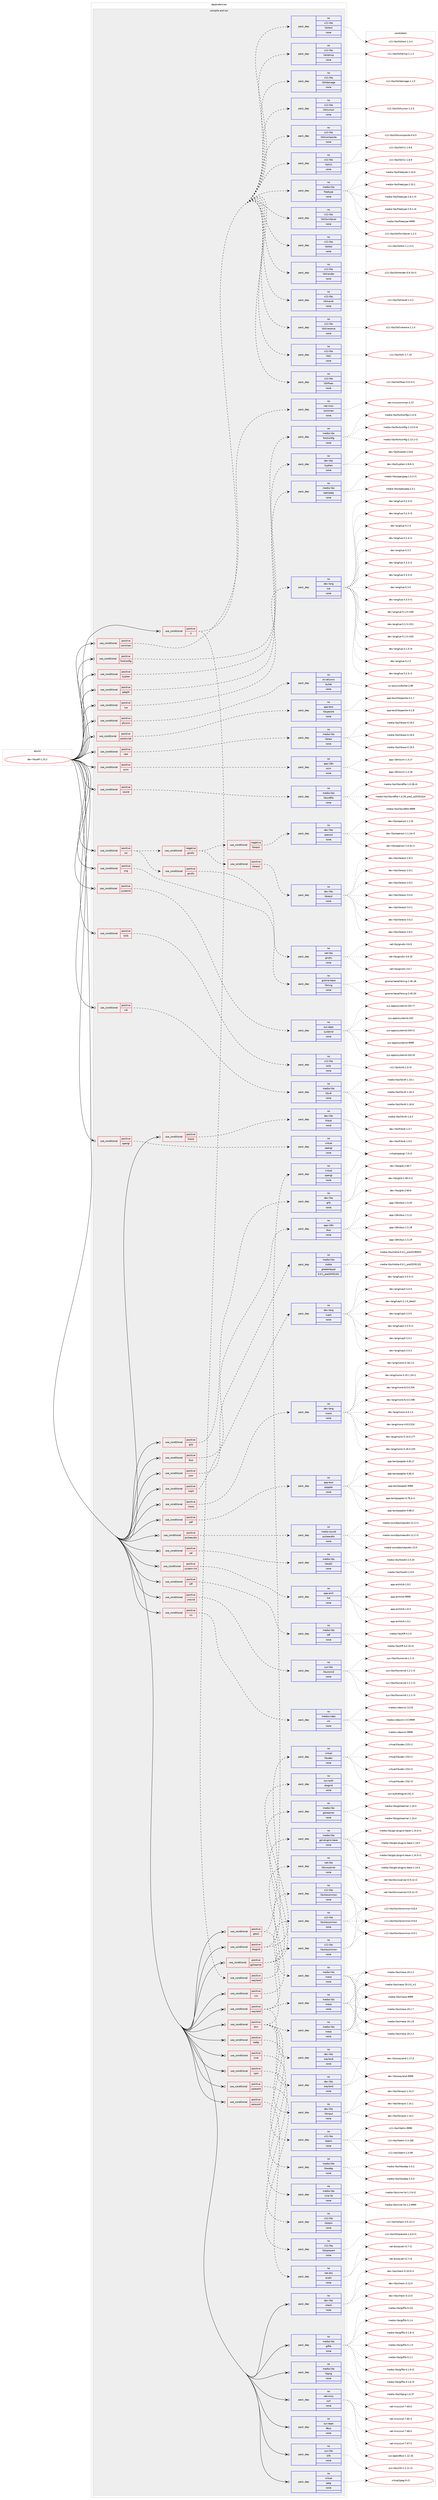 digraph prolog {

# *************
# Graph options
# *************

newrank=true;
concentrate=true;
compound=true;
graph [rankdir=LR,fontname=Helvetica,fontsize=10,ranksep=1.5];#, ranksep=2.5, nodesep=0.2];
edge  [arrowhead=vee];
node  [fontname=Helvetica,fontsize=10];

# **********
# The ebuild
# **********

subgraph cluster_leftcol {
color=gray;
rank=same;
label=<<i>ebuild</i>>;
id [label="dev-libs/efl-1.23.2", color=red, width=4, href="../dev-libs/efl-1.23.2.svg"];
}

# ****************
# The dependencies
# ****************

subgraph cluster_midcol {
color=gray;
label=<<i>dependencies</i>>;
subgraph cluster_compile {
fillcolor="#eeeeee";
style=filled;
label=<<i>compile</i>>;
}
subgraph cluster_compileandrun {
fillcolor="#eeeeee";
style=filled;
label=<<i>compile and run</i>>;
subgraph cond131306 {
dependency563451 [label=<<TABLE BORDER="0" CELLBORDER="1" CELLSPACING="0" CELLPADDING="4"><TR><TD ROWSPAN="3" CELLPADDING="10">use_conditional</TD></TR><TR><TD>positive</TD></TR><TR><TD>X</TD></TR></TABLE>>, shape=none, color=red];
subgraph pack420766 {
dependency563452 [label=<<TABLE BORDER="0" CELLBORDER="1" CELLSPACING="0" CELLPADDING="4" WIDTH="220"><TR><TD ROWSPAN="6" CELLPADDING="30">pack_dep</TD></TR><TR><TD WIDTH="110">no</TD></TR><TR><TD>media-libs</TD></TR><TR><TD>freetype</TD></TR><TR><TD>none</TD></TR><TR><TD></TD></TR></TABLE>>, shape=none, color=blue];
}
dependency563451:e -> dependency563452:w [weight=20,style="dashed",arrowhead="vee"];
subgraph pack420767 {
dependency563453 [label=<<TABLE BORDER="0" CELLBORDER="1" CELLSPACING="0" CELLPADDING="4" WIDTH="220"><TR><TD ROWSPAN="6" CELLPADDING="30">pack_dep</TD></TR><TR><TD WIDTH="110">no</TD></TR><TR><TD>x11-libs</TD></TR><TR><TD>libX11</TD></TR><TR><TD>none</TD></TR><TR><TD></TD></TR></TABLE>>, shape=none, color=blue];
}
dependency563451:e -> dependency563453:w [weight=20,style="dashed",arrowhead="vee"];
subgraph pack420768 {
dependency563454 [label=<<TABLE BORDER="0" CELLBORDER="1" CELLSPACING="0" CELLPADDING="4" WIDTH="220"><TR><TD ROWSPAN="6" CELLPADDING="30">pack_dep</TD></TR><TR><TD WIDTH="110">no</TD></TR><TR><TD>x11-libs</TD></TR><TR><TD>libXcomposite</TD></TR><TR><TD>none</TD></TR><TR><TD></TD></TR></TABLE>>, shape=none, color=blue];
}
dependency563451:e -> dependency563454:w [weight=20,style="dashed",arrowhead="vee"];
subgraph pack420769 {
dependency563455 [label=<<TABLE BORDER="0" CELLBORDER="1" CELLSPACING="0" CELLPADDING="4" WIDTH="220"><TR><TD ROWSPAN="6" CELLPADDING="30">pack_dep</TD></TR><TR><TD WIDTH="110">no</TD></TR><TR><TD>x11-libs</TD></TR><TR><TD>libXcursor</TD></TR><TR><TD>none</TD></TR><TR><TD></TD></TR></TABLE>>, shape=none, color=blue];
}
dependency563451:e -> dependency563455:w [weight=20,style="dashed",arrowhead="vee"];
subgraph pack420770 {
dependency563456 [label=<<TABLE BORDER="0" CELLBORDER="1" CELLSPACING="0" CELLPADDING="4" WIDTH="220"><TR><TD ROWSPAN="6" CELLPADDING="30">pack_dep</TD></TR><TR><TD WIDTH="110">no</TD></TR><TR><TD>x11-libs</TD></TR><TR><TD>libXdamage</TD></TR><TR><TD>none</TD></TR><TR><TD></TD></TR></TABLE>>, shape=none, color=blue];
}
dependency563451:e -> dependency563456:w [weight=20,style="dashed",arrowhead="vee"];
subgraph pack420771 {
dependency563457 [label=<<TABLE BORDER="0" CELLBORDER="1" CELLSPACING="0" CELLPADDING="4" WIDTH="220"><TR><TD ROWSPAN="6" CELLPADDING="30">pack_dep</TD></TR><TR><TD WIDTH="110">no</TD></TR><TR><TD>x11-libs</TD></TR><TR><TD>libXdmcp</TD></TR><TR><TD>none</TD></TR><TR><TD></TD></TR></TABLE>>, shape=none, color=blue];
}
dependency563451:e -> dependency563457:w [weight=20,style="dashed",arrowhead="vee"];
subgraph pack420772 {
dependency563458 [label=<<TABLE BORDER="0" CELLBORDER="1" CELLSPACING="0" CELLPADDING="4" WIDTH="220"><TR><TD ROWSPAN="6" CELLPADDING="30">pack_dep</TD></TR><TR><TD WIDTH="110">no</TD></TR><TR><TD>x11-libs</TD></TR><TR><TD>libXext</TD></TR><TR><TD>none</TD></TR><TR><TD></TD></TR></TABLE>>, shape=none, color=blue];
}
dependency563451:e -> dependency563458:w [weight=20,style="dashed",arrowhead="vee"];
subgraph pack420773 {
dependency563459 [label=<<TABLE BORDER="0" CELLBORDER="1" CELLSPACING="0" CELLPADDING="4" WIDTH="220"><TR><TD ROWSPAN="6" CELLPADDING="30">pack_dep</TD></TR><TR><TD WIDTH="110">no</TD></TR><TR><TD>x11-libs</TD></TR><TR><TD>libXfixes</TD></TR><TR><TD>none</TD></TR><TR><TD></TD></TR></TABLE>>, shape=none, color=blue];
}
dependency563451:e -> dependency563459:w [weight=20,style="dashed",arrowhead="vee"];
subgraph pack420774 {
dependency563460 [label=<<TABLE BORDER="0" CELLBORDER="1" CELLSPACING="0" CELLPADDING="4" WIDTH="220"><TR><TD ROWSPAN="6" CELLPADDING="30">pack_dep</TD></TR><TR><TD WIDTH="110">no</TD></TR><TR><TD>x11-libs</TD></TR><TR><TD>libXi</TD></TR><TR><TD>none</TD></TR><TR><TD></TD></TR></TABLE>>, shape=none, color=blue];
}
dependency563451:e -> dependency563460:w [weight=20,style="dashed",arrowhead="vee"];
subgraph pack420775 {
dependency563461 [label=<<TABLE BORDER="0" CELLBORDER="1" CELLSPACING="0" CELLPADDING="4" WIDTH="220"><TR><TD ROWSPAN="6" CELLPADDING="30">pack_dep</TD></TR><TR><TD WIDTH="110">no</TD></TR><TR><TD>x11-libs</TD></TR><TR><TD>libXinerama</TD></TR><TR><TD>none</TD></TR><TR><TD></TD></TR></TABLE>>, shape=none, color=blue];
}
dependency563451:e -> dependency563461:w [weight=20,style="dashed",arrowhead="vee"];
subgraph pack420776 {
dependency563462 [label=<<TABLE BORDER="0" CELLBORDER="1" CELLSPACING="0" CELLPADDING="4" WIDTH="220"><TR><TD ROWSPAN="6" CELLPADDING="30">pack_dep</TD></TR><TR><TD WIDTH="110">no</TD></TR><TR><TD>x11-libs</TD></TR><TR><TD>libXrandr</TD></TR><TR><TD>none</TD></TR><TR><TD></TD></TR></TABLE>>, shape=none, color=blue];
}
dependency563451:e -> dependency563462:w [weight=20,style="dashed",arrowhead="vee"];
subgraph pack420777 {
dependency563463 [label=<<TABLE BORDER="0" CELLBORDER="1" CELLSPACING="0" CELLPADDING="4" WIDTH="220"><TR><TD ROWSPAN="6" CELLPADDING="30">pack_dep</TD></TR><TR><TD WIDTH="110">no</TD></TR><TR><TD>x11-libs</TD></TR><TR><TD>libXrender</TD></TR><TR><TD>none</TD></TR><TR><TD></TD></TR></TABLE>>, shape=none, color=blue];
}
dependency563451:e -> dependency563463:w [weight=20,style="dashed",arrowhead="vee"];
subgraph pack420778 {
dependency563464 [label=<<TABLE BORDER="0" CELLBORDER="1" CELLSPACING="0" CELLPADDING="4" WIDTH="220"><TR><TD ROWSPAN="6" CELLPADDING="30">pack_dep</TD></TR><TR><TD WIDTH="110">no</TD></TR><TR><TD>x11-libs</TD></TR><TR><TD>libXtst</TD></TR><TR><TD>none</TD></TR><TR><TD></TD></TR></TABLE>>, shape=none, color=blue];
}
dependency563451:e -> dependency563464:w [weight=20,style="dashed",arrowhead="vee"];
subgraph pack420779 {
dependency563465 [label=<<TABLE BORDER="0" CELLBORDER="1" CELLSPACING="0" CELLPADDING="4" WIDTH="220"><TR><TD ROWSPAN="6" CELLPADDING="30">pack_dep</TD></TR><TR><TD WIDTH="110">no</TD></TR><TR><TD>x11-libs</TD></TR><TR><TD>libXScrnSaver</TD></TR><TR><TD>none</TD></TR><TR><TD></TD></TR></TABLE>>, shape=none, color=blue];
}
dependency563451:e -> dependency563465:w [weight=20,style="dashed",arrowhead="vee"];
subgraph cond131307 {
dependency563466 [label=<<TABLE BORDER="0" CELLBORDER="1" CELLSPACING="0" CELLPADDING="4"><TR><TD ROWSPAN="3" CELLPADDING="10">use_conditional</TD></TR><TR><TD>positive</TD></TR><TR><TD>wayland</TD></TR></TABLE>>, shape=none, color=red];
subgraph pack420780 {
dependency563467 [label=<<TABLE BORDER="0" CELLBORDER="1" CELLSPACING="0" CELLPADDING="4" WIDTH="220"><TR><TD ROWSPAN="6" CELLPADDING="30">pack_dep</TD></TR><TR><TD WIDTH="110">no</TD></TR><TR><TD>x11-libs</TD></TR><TR><TD>libxkbcommon</TD></TR><TR><TD>none</TD></TR><TR><TD></TD></TR></TABLE>>, shape=none, color=blue];
}
dependency563466:e -> dependency563467:w [weight=20,style="dashed",arrowhead="vee"];
}
dependency563451:e -> dependency563466:w [weight=20,style="dashed",arrowhead="vee"];
}
id:e -> dependency563451:w [weight=20,style="solid",arrowhead="odotvee"];
subgraph cond131308 {
dependency563468 [label=<<TABLE BORDER="0" CELLBORDER="1" CELLSPACING="0" CELLPADDING="4"><TR><TD ROWSPAN="3" CELLPADDING="10">use_conditional</TD></TR><TR><TD>positive</TD></TR><TR><TD>connman</TD></TR></TABLE>>, shape=none, color=red];
subgraph pack420781 {
dependency563469 [label=<<TABLE BORDER="0" CELLBORDER="1" CELLSPACING="0" CELLPADDING="4" WIDTH="220"><TR><TD ROWSPAN="6" CELLPADDING="30">pack_dep</TD></TR><TR><TD WIDTH="110">no</TD></TR><TR><TD>net-misc</TD></TR><TR><TD>connman</TD></TR><TR><TD>none</TD></TR><TR><TD></TD></TR></TABLE>>, shape=none, color=blue];
}
dependency563468:e -> dependency563469:w [weight=20,style="dashed",arrowhead="vee"];
}
id:e -> dependency563468:w [weight=20,style="solid",arrowhead="odotvee"];
subgraph cond131309 {
dependency563470 [label=<<TABLE BORDER="0" CELLBORDER="1" CELLSPACING="0" CELLPADDING="4"><TR><TD ROWSPAN="3" CELLPADDING="10">use_conditional</TD></TR><TR><TD>positive</TD></TR><TR><TD>drm</TD></TR></TABLE>>, shape=none, color=red];
subgraph pack420782 {
dependency563471 [label=<<TABLE BORDER="0" CELLBORDER="1" CELLSPACING="0" CELLPADDING="4" WIDTH="220"><TR><TD ROWSPAN="6" CELLPADDING="30">pack_dep</TD></TR><TR><TD WIDTH="110">no</TD></TR><TR><TD>dev-libs</TD></TR><TR><TD>libinput</TD></TR><TR><TD>none</TD></TR><TR><TD></TD></TR></TABLE>>, shape=none, color=blue];
}
dependency563470:e -> dependency563471:w [weight=20,style="dashed",arrowhead="vee"];
subgraph pack420783 {
dependency563472 [label=<<TABLE BORDER="0" CELLBORDER="1" CELLSPACING="0" CELLPADDING="4" WIDTH="220"><TR><TD ROWSPAN="6" CELLPADDING="30">pack_dep</TD></TR><TR><TD WIDTH="110">no</TD></TR><TR><TD>dev-libs</TD></TR><TR><TD>wayland</TD></TR><TR><TD>none</TD></TR><TR><TD></TD></TR></TABLE>>, shape=none, color=blue];
}
dependency563470:e -> dependency563472:w [weight=20,style="dashed",arrowhead="vee"];
subgraph pack420784 {
dependency563473 [label=<<TABLE BORDER="0" CELLBORDER="1" CELLSPACING="0" CELLPADDING="4" WIDTH="220"><TR><TD ROWSPAN="6" CELLPADDING="30">pack_dep</TD></TR><TR><TD WIDTH="110">no</TD></TR><TR><TD>media-libs</TD></TR><TR><TD>mesa</TD></TR><TR><TD>none</TD></TR><TR><TD></TD></TR></TABLE>>, shape=none, color=blue];
}
dependency563470:e -> dependency563473:w [weight=20,style="dashed",arrowhead="vee"];
subgraph pack420785 {
dependency563474 [label=<<TABLE BORDER="0" CELLBORDER="1" CELLSPACING="0" CELLPADDING="4" WIDTH="220"><TR><TD ROWSPAN="6" CELLPADDING="30">pack_dep</TD></TR><TR><TD WIDTH="110">no</TD></TR><TR><TD>x11-libs</TD></TR><TR><TD>libdrm</TD></TR><TR><TD>none</TD></TR><TR><TD></TD></TR></TABLE>>, shape=none, color=blue];
}
dependency563470:e -> dependency563474:w [weight=20,style="dashed",arrowhead="vee"];
subgraph pack420786 {
dependency563475 [label=<<TABLE BORDER="0" CELLBORDER="1" CELLSPACING="0" CELLPADDING="4" WIDTH="220"><TR><TD ROWSPAN="6" CELLPADDING="30">pack_dep</TD></TR><TR><TD WIDTH="110">no</TD></TR><TR><TD>x11-libs</TD></TR><TR><TD>libxkbcommon</TD></TR><TR><TD>none</TD></TR><TR><TD></TD></TR></TABLE>>, shape=none, color=blue];
}
dependency563470:e -> dependency563475:w [weight=20,style="dashed",arrowhead="vee"];
}
id:e -> dependency563470:w [weight=20,style="solid",arrowhead="odotvee"];
subgraph cond131310 {
dependency563476 [label=<<TABLE BORDER="0" CELLBORDER="1" CELLSPACING="0" CELLPADDING="4"><TR><TD ROWSPAN="3" CELLPADDING="10">use_conditional</TD></TR><TR><TD>positive</TD></TR><TR><TD>elogind</TD></TR></TABLE>>, shape=none, color=red];
subgraph pack420787 {
dependency563477 [label=<<TABLE BORDER="0" CELLBORDER="1" CELLSPACING="0" CELLPADDING="4" WIDTH="220"><TR><TD ROWSPAN="6" CELLPADDING="30">pack_dep</TD></TR><TR><TD WIDTH="110">no</TD></TR><TR><TD>sys-auth</TD></TR><TR><TD>elogind</TD></TR><TR><TD>none</TD></TR><TR><TD></TD></TR></TABLE>>, shape=none, color=blue];
}
dependency563476:e -> dependency563477:w [weight=20,style="dashed",arrowhead="vee"];
subgraph pack420788 {
dependency563478 [label=<<TABLE BORDER="0" CELLBORDER="1" CELLSPACING="0" CELLPADDING="4" WIDTH="220"><TR><TD ROWSPAN="6" CELLPADDING="30">pack_dep</TD></TR><TR><TD WIDTH="110">no</TD></TR><TR><TD>virtual</TD></TR><TR><TD>libudev</TD></TR><TR><TD>none</TD></TR><TR><TD></TD></TR></TABLE>>, shape=none, color=blue];
}
dependency563476:e -> dependency563478:w [weight=20,style="dashed",arrowhead="vee"];
}
id:e -> dependency563476:w [weight=20,style="solid",arrowhead="odotvee"];
subgraph cond131311 {
dependency563479 [label=<<TABLE BORDER="0" CELLBORDER="1" CELLSPACING="0" CELLPADDING="4"><TR><TD ROWSPAN="3" CELLPADDING="10">use_conditional</TD></TR><TR><TD>positive</TD></TR><TR><TD>fontconfig</TD></TR></TABLE>>, shape=none, color=red];
subgraph pack420789 {
dependency563480 [label=<<TABLE BORDER="0" CELLBORDER="1" CELLSPACING="0" CELLPADDING="4" WIDTH="220"><TR><TD ROWSPAN="6" CELLPADDING="30">pack_dep</TD></TR><TR><TD WIDTH="110">no</TD></TR><TR><TD>media-libs</TD></TR><TR><TD>fontconfig</TD></TR><TR><TD>none</TD></TR><TR><TD></TD></TR></TABLE>>, shape=none, color=blue];
}
dependency563479:e -> dependency563480:w [weight=20,style="dashed",arrowhead="vee"];
}
id:e -> dependency563479:w [weight=20,style="solid",arrowhead="odotvee"];
subgraph cond131312 {
dependency563481 [label=<<TABLE BORDER="0" CELLBORDER="1" CELLSPACING="0" CELLPADDING="4"><TR><TD ROWSPAN="3" CELLPADDING="10">use_conditional</TD></TR><TR><TD>positive</TD></TR><TR><TD>fribidi</TD></TR></TABLE>>, shape=none, color=red];
subgraph pack420790 {
dependency563482 [label=<<TABLE BORDER="0" CELLBORDER="1" CELLSPACING="0" CELLPADDING="4" WIDTH="220"><TR><TD ROWSPAN="6" CELLPADDING="30">pack_dep</TD></TR><TR><TD WIDTH="110">no</TD></TR><TR><TD>dev-libs</TD></TR><TR><TD>fribidi</TD></TR><TR><TD>none</TD></TR><TR><TD></TD></TR></TABLE>>, shape=none, color=blue];
}
dependency563481:e -> dependency563482:w [weight=20,style="dashed",arrowhead="vee"];
}
id:e -> dependency563481:w [weight=20,style="solid",arrowhead="odotvee"];
subgraph cond131313 {
dependency563483 [label=<<TABLE BORDER="0" CELLBORDER="1" CELLSPACING="0" CELLPADDING="4"><TR><TD ROWSPAN="3" CELLPADDING="10">use_conditional</TD></TR><TR><TD>positive</TD></TR><TR><TD>gles2</TD></TR></TABLE>>, shape=none, color=red];
subgraph pack420791 {
dependency563484 [label=<<TABLE BORDER="0" CELLBORDER="1" CELLSPACING="0" CELLPADDING="4" WIDTH="220"><TR><TD ROWSPAN="6" CELLPADDING="30">pack_dep</TD></TR><TR><TD WIDTH="110">no</TD></TR><TR><TD>media-libs</TD></TR><TR><TD>mesa</TD></TR><TR><TD>none</TD></TR><TR><TD></TD></TR></TABLE>>, shape=none, color=blue];
}
dependency563483:e -> dependency563484:w [weight=20,style="dashed",arrowhead="vee"];
subgraph pack420792 {
dependency563485 [label=<<TABLE BORDER="0" CELLBORDER="1" CELLSPACING="0" CELLPADDING="4" WIDTH="220"><TR><TD ROWSPAN="6" CELLPADDING="30">pack_dep</TD></TR><TR><TD WIDTH="110">no</TD></TR><TR><TD>virtual</TD></TR><TR><TD>opengl</TD></TR><TR><TD>none</TD></TR><TR><TD></TD></TR></TABLE>>, shape=none, color=blue];
}
dependency563483:e -> dependency563485:w [weight=20,style="dashed",arrowhead="vee"];
}
id:e -> dependency563483:w [weight=20,style="solid",arrowhead="odotvee"];
subgraph cond131314 {
dependency563486 [label=<<TABLE BORDER="0" CELLBORDER="1" CELLSPACING="0" CELLPADDING="4"><TR><TD ROWSPAN="3" CELLPADDING="10">use_conditional</TD></TR><TR><TD>positive</TD></TR><TR><TD>glib</TD></TR></TABLE>>, shape=none, color=red];
subgraph pack420793 {
dependency563487 [label=<<TABLE BORDER="0" CELLBORDER="1" CELLSPACING="0" CELLPADDING="4" WIDTH="220"><TR><TD ROWSPAN="6" CELLPADDING="30">pack_dep</TD></TR><TR><TD WIDTH="110">no</TD></TR><TR><TD>dev-libs</TD></TR><TR><TD>glib</TD></TR><TR><TD>none</TD></TR><TR><TD></TD></TR></TABLE>>, shape=none, color=blue];
}
dependency563486:e -> dependency563487:w [weight=20,style="dashed",arrowhead="vee"];
}
id:e -> dependency563486:w [weight=20,style="solid",arrowhead="odotvee"];
subgraph cond131315 {
dependency563488 [label=<<TABLE BORDER="0" CELLBORDER="1" CELLSPACING="0" CELLPADDING="4"><TR><TD ROWSPAN="3" CELLPADDING="10">use_conditional</TD></TR><TR><TD>positive</TD></TR><TR><TD>gstreamer</TD></TR></TABLE>>, shape=none, color=red];
subgraph pack420794 {
dependency563489 [label=<<TABLE BORDER="0" CELLBORDER="1" CELLSPACING="0" CELLPADDING="4" WIDTH="220"><TR><TD ROWSPAN="6" CELLPADDING="30">pack_dep</TD></TR><TR><TD WIDTH="110">no</TD></TR><TR><TD>media-libs</TD></TR><TR><TD>gstreamer</TD></TR><TR><TD>none</TD></TR><TR><TD></TD></TR></TABLE>>, shape=none, color=blue];
}
dependency563488:e -> dependency563489:w [weight=20,style="dashed",arrowhead="vee"];
subgraph pack420795 {
dependency563490 [label=<<TABLE BORDER="0" CELLBORDER="1" CELLSPACING="0" CELLPADDING="4" WIDTH="220"><TR><TD ROWSPAN="6" CELLPADDING="30">pack_dep</TD></TR><TR><TD WIDTH="110">no</TD></TR><TR><TD>media-libs</TD></TR><TR><TD>gst-plugins-base</TD></TR><TR><TD>none</TD></TR><TR><TD></TD></TR></TABLE>>, shape=none, color=blue];
}
dependency563488:e -> dependency563490:w [weight=20,style="dashed",arrowhead="vee"];
}
id:e -> dependency563488:w [weight=20,style="solid",arrowhead="odotvee"];
subgraph cond131316 {
dependency563491 [label=<<TABLE BORDER="0" CELLBORDER="1" CELLSPACING="0" CELLPADDING="4"><TR><TD ROWSPAN="3" CELLPADDING="10">use_conditional</TD></TR><TR><TD>positive</TD></TR><TR><TD>hyphen</TD></TR></TABLE>>, shape=none, color=red];
subgraph pack420796 {
dependency563492 [label=<<TABLE BORDER="0" CELLBORDER="1" CELLSPACING="0" CELLPADDING="4" WIDTH="220"><TR><TD ROWSPAN="6" CELLPADDING="30">pack_dep</TD></TR><TR><TD WIDTH="110">no</TD></TR><TR><TD>dev-libs</TD></TR><TR><TD>hyphen</TD></TR><TR><TD>none</TD></TR><TR><TD></TD></TR></TABLE>>, shape=none, color=blue];
}
dependency563491:e -> dependency563492:w [weight=20,style="dashed",arrowhead="vee"];
}
id:e -> dependency563491:w [weight=20,style="solid",arrowhead="odotvee"];
subgraph cond131317 {
dependency563493 [label=<<TABLE BORDER="0" CELLBORDER="1" CELLSPACING="0" CELLPADDING="4"><TR><TD ROWSPAN="3" CELLPADDING="10">use_conditional</TD></TR><TR><TD>positive</TD></TR><TR><TD>ibus</TD></TR></TABLE>>, shape=none, color=red];
subgraph pack420797 {
dependency563494 [label=<<TABLE BORDER="0" CELLBORDER="1" CELLSPACING="0" CELLPADDING="4" WIDTH="220"><TR><TD ROWSPAN="6" CELLPADDING="30">pack_dep</TD></TR><TR><TD WIDTH="110">no</TD></TR><TR><TD>app-i18n</TD></TR><TR><TD>ibus</TD></TR><TR><TD>none</TD></TR><TR><TD></TD></TR></TABLE>>, shape=none, color=blue];
}
dependency563493:e -> dependency563494:w [weight=20,style="dashed",arrowhead="vee"];
}
id:e -> dependency563493:w [weight=20,style="solid",arrowhead="odotvee"];
subgraph cond131318 {
dependency563495 [label=<<TABLE BORDER="0" CELLBORDER="1" CELLSPACING="0" CELLPADDING="4"><TR><TD ROWSPAN="3" CELLPADDING="10">use_conditional</TD></TR><TR><TD>positive</TD></TR><TR><TD>jpeg2k</TD></TR></TABLE>>, shape=none, color=red];
subgraph pack420798 {
dependency563496 [label=<<TABLE BORDER="0" CELLBORDER="1" CELLSPACING="0" CELLPADDING="4" WIDTH="220"><TR><TD ROWSPAN="6" CELLPADDING="30">pack_dep</TD></TR><TR><TD WIDTH="110">no</TD></TR><TR><TD>media-libs</TD></TR><TR><TD>openjpeg</TD></TR><TR><TD>none</TD></TR><TR><TD></TD></TR></TABLE>>, shape=none, color=blue];
}
dependency563495:e -> dependency563496:w [weight=20,style="dashed",arrowhead="vee"];
}
id:e -> dependency563495:w [weight=20,style="solid",arrowhead="odotvee"];
subgraph cond131319 {
dependency563497 [label=<<TABLE BORDER="0" CELLBORDER="1" CELLSPACING="0" CELLPADDING="4"><TR><TD ROWSPAN="3" CELLPADDING="10">use_conditional</TD></TR><TR><TD>positive</TD></TR><TR><TD>json</TD></TR></TABLE>>, shape=none, color=red];
subgraph pack420799 {
dependency563498 [label=<<TABLE BORDER="0" CELLBORDER="1" CELLSPACING="0" CELLPADDING="4" WIDTH="220"><TR><TD ROWSPAN="6" CELLPADDING="30">pack_dep</TD></TR><TR><TD WIDTH="110">no</TD></TR><TR><TD>media-libs</TD></TR><TR><TD>rlottie</TD></TR><TR><TD>greaterequal</TD></TR><TR><TD>0.0.1_pre20191101</TD></TR></TABLE>>, shape=none, color=blue];
}
dependency563497:e -> dependency563498:w [weight=20,style="dashed",arrowhead="vee"];
}
id:e -> dependency563497:w [weight=20,style="solid",arrowhead="odotvee"];
subgraph cond131320 {
dependency563499 [label=<<TABLE BORDER="0" CELLBORDER="1" CELLSPACING="0" CELLPADDING="4"><TR><TD ROWSPAN="3" CELLPADDING="10">use_conditional</TD></TR><TR><TD>positive</TD></TR><TR><TD>lua</TD></TR></TABLE>>, shape=none, color=red];
subgraph pack420800 {
dependency563500 [label=<<TABLE BORDER="0" CELLBORDER="1" CELLSPACING="0" CELLPADDING="4" WIDTH="220"><TR><TD ROWSPAN="6" CELLPADDING="30">pack_dep</TD></TR><TR><TD WIDTH="110">no</TD></TR><TR><TD>dev-lang</TD></TR><TR><TD>lua</TD></TR><TR><TD>none</TD></TR><TR><TD></TD></TR></TABLE>>, shape=none, color=blue];
}
dependency563499:e -> dependency563500:w [weight=20,style="dashed",arrowhead="vee"];
}
id:e -> dependency563499:w [weight=20,style="solid",arrowhead="odotvee"];
subgraph cond131321 {
dependency563501 [label=<<TABLE BORDER="0" CELLBORDER="1" CELLSPACING="0" CELLPADDING="4"><TR><TD ROWSPAN="3" CELLPADDING="10">use_conditional</TD></TR><TR><TD>positive</TD></TR><TR><TD>luajit</TD></TR></TABLE>>, shape=none, color=red];
subgraph pack420801 {
dependency563502 [label=<<TABLE BORDER="0" CELLBORDER="1" CELLSPACING="0" CELLPADDING="4" WIDTH="220"><TR><TD ROWSPAN="6" CELLPADDING="30">pack_dep</TD></TR><TR><TD WIDTH="110">no</TD></TR><TR><TD>dev-lang</TD></TR><TR><TD>luajit</TD></TR><TR><TD>none</TD></TR><TR><TD></TD></TR></TABLE>>, shape=none, color=blue];
}
dependency563501:e -> dependency563502:w [weight=20,style="dashed",arrowhead="vee"];
}
id:e -> dependency563501:w [weight=20,style="solid",arrowhead="odotvee"];
subgraph cond131322 {
dependency563503 [label=<<TABLE BORDER="0" CELLBORDER="1" CELLSPACING="0" CELLPADDING="4"><TR><TD ROWSPAN="3" CELLPADDING="10">use_conditional</TD></TR><TR><TD>positive</TD></TR><TR><TD>mono</TD></TR></TABLE>>, shape=none, color=red];
subgraph pack420802 {
dependency563504 [label=<<TABLE BORDER="0" CELLBORDER="1" CELLSPACING="0" CELLPADDING="4" WIDTH="220"><TR><TD ROWSPAN="6" CELLPADDING="30">pack_dep</TD></TR><TR><TD WIDTH="110">no</TD></TR><TR><TD>dev-lang</TD></TR><TR><TD>mono</TD></TR><TR><TD>none</TD></TR><TR><TD></TD></TR></TABLE>>, shape=none, color=blue];
}
dependency563503:e -> dependency563504:w [weight=20,style="dashed",arrowhead="vee"];
}
id:e -> dependency563503:w [weight=20,style="solid",arrowhead="odotvee"];
subgraph cond131323 {
dependency563505 [label=<<TABLE BORDER="0" CELLBORDER="1" CELLSPACING="0" CELLPADDING="4"><TR><TD ROWSPAN="3" CELLPADDING="10">use_conditional</TD></TR><TR><TD>positive</TD></TR><TR><TD>opengl</TD></TR></TABLE>>, shape=none, color=red];
subgraph pack420803 {
dependency563506 [label=<<TABLE BORDER="0" CELLBORDER="1" CELLSPACING="0" CELLPADDING="4" WIDTH="220"><TR><TD ROWSPAN="6" CELLPADDING="30">pack_dep</TD></TR><TR><TD WIDTH="110">no</TD></TR><TR><TD>virtual</TD></TR><TR><TD>opengl</TD></TR><TR><TD>none</TD></TR><TR><TD></TD></TR></TABLE>>, shape=none, color=blue];
}
dependency563505:e -> dependency563506:w [weight=20,style="dashed",arrowhead="vee"];
}
id:e -> dependency563505:w [weight=20,style="solid",arrowhead="odotvee"];
subgraph cond131324 {
dependency563507 [label=<<TABLE BORDER="0" CELLBORDER="1" CELLSPACING="0" CELLPADDING="4"><TR><TD ROWSPAN="3" CELLPADDING="10">use_conditional</TD></TR><TR><TD>positive</TD></TR><TR><TD>pdf</TD></TR></TABLE>>, shape=none, color=red];
subgraph pack420804 {
dependency563508 [label=<<TABLE BORDER="0" CELLBORDER="1" CELLSPACING="0" CELLPADDING="4" WIDTH="220"><TR><TD ROWSPAN="6" CELLPADDING="30">pack_dep</TD></TR><TR><TD WIDTH="110">no</TD></TR><TR><TD>app-text</TD></TR><TR><TD>poppler</TD></TR><TR><TD>none</TD></TR><TR><TD></TD></TR></TABLE>>, shape=none, color=blue];
}
dependency563507:e -> dependency563508:w [weight=20,style="dashed",arrowhead="vee"];
}
id:e -> dependency563507:w [weight=20,style="solid",arrowhead="odotvee"];
subgraph cond131325 {
dependency563509 [label=<<TABLE BORDER="0" CELLBORDER="1" CELLSPACING="0" CELLPADDING="4"><TR><TD ROWSPAN="3" CELLPADDING="10">use_conditional</TD></TR><TR><TD>positive</TD></TR><TR><TD>physics</TD></TR></TABLE>>, shape=none, color=red];
subgraph pack420805 {
dependency563510 [label=<<TABLE BORDER="0" CELLBORDER="1" CELLSPACING="0" CELLPADDING="4" WIDTH="220"><TR><TD ROWSPAN="6" CELLPADDING="30">pack_dep</TD></TR><TR><TD WIDTH="110">no</TD></TR><TR><TD>sci-physics</TD></TR><TR><TD>bullet</TD></TR><TR><TD>none</TD></TR><TR><TD></TD></TR></TABLE>>, shape=none, color=blue];
}
dependency563509:e -> dependency563510:w [weight=20,style="dashed",arrowhead="vee"];
}
id:e -> dependency563509:w [weight=20,style="solid",arrowhead="odotvee"];
subgraph cond131326 {
dependency563511 [label=<<TABLE BORDER="0" CELLBORDER="1" CELLSPACING="0" CELLPADDING="4"><TR><TD ROWSPAN="3" CELLPADDING="10">use_conditional</TD></TR><TR><TD>positive</TD></TR><TR><TD>postscript</TD></TR></TABLE>>, shape=none, color=red];
subgraph pack420806 {
dependency563512 [label=<<TABLE BORDER="0" CELLBORDER="1" CELLSPACING="0" CELLPADDING="4" WIDTH="220"><TR><TD ROWSPAN="6" CELLPADDING="30">pack_dep</TD></TR><TR><TD WIDTH="110">no</TD></TR><TR><TD>app-text</TD></TR><TR><TD>libspectre</TD></TR><TR><TD>none</TD></TR><TR><TD></TD></TR></TABLE>>, shape=none, color=blue];
}
dependency563511:e -> dependency563512:w [weight=20,style="dashed",arrowhead="vee"];
}
id:e -> dependency563511:w [weight=20,style="solid",arrowhead="odotvee"];
subgraph cond131327 {
dependency563513 [label=<<TABLE BORDER="0" CELLBORDER="1" CELLSPACING="0" CELLPADDING="4"><TR><TD ROWSPAN="3" CELLPADDING="10">use_conditional</TD></TR><TR><TD>positive</TD></TR><TR><TD>pulseaudio</TD></TR></TABLE>>, shape=none, color=red];
subgraph pack420807 {
dependency563514 [label=<<TABLE BORDER="0" CELLBORDER="1" CELLSPACING="0" CELLPADDING="4" WIDTH="220"><TR><TD ROWSPAN="6" CELLPADDING="30">pack_dep</TD></TR><TR><TD WIDTH="110">no</TD></TR><TR><TD>media-sound</TD></TR><TR><TD>pulseaudio</TD></TR><TR><TD>none</TD></TR><TR><TD></TD></TR></TABLE>>, shape=none, color=blue];
}
dependency563513:e -> dependency563514:w [weight=20,style="dashed",arrowhead="vee"];
}
id:e -> dependency563513:w [weight=20,style="solid",arrowhead="odotvee"];
subgraph cond131328 {
dependency563515 [label=<<TABLE BORDER="0" CELLBORDER="1" CELLSPACING="0" CELLPADDING="4"><TR><TD ROWSPAN="3" CELLPADDING="10">use_conditional</TD></TR><TR><TD>positive</TD></TR><TR><TD>raw</TD></TR></TABLE>>, shape=none, color=red];
subgraph pack420808 {
dependency563516 [label=<<TABLE BORDER="0" CELLBORDER="1" CELLSPACING="0" CELLPADDING="4" WIDTH="220"><TR><TD ROWSPAN="6" CELLPADDING="30">pack_dep</TD></TR><TR><TD WIDTH="110">no</TD></TR><TR><TD>media-libs</TD></TR><TR><TD>libraw</TD></TR><TR><TD>none</TD></TR><TR><TD></TD></TR></TABLE>>, shape=none, color=blue];
}
dependency563515:e -> dependency563516:w [weight=20,style="dashed",arrowhead="vee"];
}
id:e -> dependency563515:w [weight=20,style="solid",arrowhead="odotvee"];
subgraph cond131329 {
dependency563517 [label=<<TABLE BORDER="0" CELLBORDER="1" CELLSPACING="0" CELLPADDING="4"><TR><TD ROWSPAN="3" CELLPADDING="10">use_conditional</TD></TR><TR><TD>positive</TD></TR><TR><TD>scim</TD></TR></TABLE>>, shape=none, color=red];
subgraph pack420809 {
dependency563518 [label=<<TABLE BORDER="0" CELLBORDER="1" CELLSPACING="0" CELLPADDING="4" WIDTH="220"><TR><TD ROWSPAN="6" CELLPADDING="30">pack_dep</TD></TR><TR><TD WIDTH="110">no</TD></TR><TR><TD>app-i18n</TD></TR><TR><TD>scim</TD></TR><TR><TD>none</TD></TR><TR><TD></TD></TR></TABLE>>, shape=none, color=blue];
}
dependency563517:e -> dependency563518:w [weight=20,style="dashed",arrowhead="vee"];
}
id:e -> dependency563517:w [weight=20,style="solid",arrowhead="odotvee"];
subgraph cond131330 {
dependency563519 [label=<<TABLE BORDER="0" CELLBORDER="1" CELLSPACING="0" CELLPADDING="4"><TR><TD ROWSPAN="3" CELLPADDING="10">use_conditional</TD></TR><TR><TD>positive</TD></TR><TR><TD>sdl</TD></TR></TABLE>>, shape=none, color=red];
subgraph pack420810 {
dependency563520 [label=<<TABLE BORDER="0" CELLBORDER="1" CELLSPACING="0" CELLPADDING="4" WIDTH="220"><TR><TD ROWSPAN="6" CELLPADDING="30">pack_dep</TD></TR><TR><TD WIDTH="110">no</TD></TR><TR><TD>media-libs</TD></TR><TR><TD>libsdl2</TD></TR><TR><TD>none</TD></TR><TR><TD></TD></TR></TABLE>>, shape=none, color=blue];
}
dependency563519:e -> dependency563520:w [weight=20,style="dashed",arrowhead="vee"];
}
id:e -> dependency563519:w [weight=20,style="solid",arrowhead="odotvee"];
subgraph cond131331 {
dependency563521 [label=<<TABLE BORDER="0" CELLBORDER="1" CELLSPACING="0" CELLPADDING="4"><TR><TD ROWSPAN="3" CELLPADDING="10">use_conditional</TD></TR><TR><TD>positive</TD></TR><TR><TD>sound</TD></TR></TABLE>>, shape=none, color=red];
subgraph pack420811 {
dependency563522 [label=<<TABLE BORDER="0" CELLBORDER="1" CELLSPACING="0" CELLPADDING="4" WIDTH="220"><TR><TD ROWSPAN="6" CELLPADDING="30">pack_dep</TD></TR><TR><TD WIDTH="110">no</TD></TR><TR><TD>media-libs</TD></TR><TR><TD>libsndfile</TD></TR><TR><TD>none</TD></TR><TR><TD></TD></TR></TABLE>>, shape=none, color=blue];
}
dependency563521:e -> dependency563522:w [weight=20,style="dashed",arrowhead="vee"];
}
id:e -> dependency563521:w [weight=20,style="solid",arrowhead="odotvee"];
subgraph cond131332 {
dependency563523 [label=<<TABLE BORDER="0" CELLBORDER="1" CELLSPACING="0" CELLPADDING="4"><TR><TD ROWSPAN="3" CELLPADDING="10">use_conditional</TD></TR><TR><TD>positive</TD></TR><TR><TD>ssl</TD></TR></TABLE>>, shape=none, color=red];
subgraph cond131333 {
dependency563524 [label=<<TABLE BORDER="0" CELLBORDER="1" CELLSPACING="0" CELLPADDING="4"><TR><TD ROWSPAN="3" CELLPADDING="10">use_conditional</TD></TR><TR><TD>positive</TD></TR><TR><TD>gnutls</TD></TR></TABLE>>, shape=none, color=red];
subgraph pack420812 {
dependency563525 [label=<<TABLE BORDER="0" CELLBORDER="1" CELLSPACING="0" CELLPADDING="4" WIDTH="220"><TR><TD ROWSPAN="6" CELLPADDING="30">pack_dep</TD></TR><TR><TD WIDTH="110">no</TD></TR><TR><TD>net-libs</TD></TR><TR><TD>gnutls</TD></TR><TR><TD>none</TD></TR><TR><TD></TD></TR></TABLE>>, shape=none, color=blue];
}
dependency563524:e -> dependency563525:w [weight=20,style="dashed",arrowhead="vee"];
}
dependency563523:e -> dependency563524:w [weight=20,style="dashed",arrowhead="vee"];
subgraph cond131334 {
dependency563526 [label=<<TABLE BORDER="0" CELLBORDER="1" CELLSPACING="0" CELLPADDING="4"><TR><TD ROWSPAN="3" CELLPADDING="10">use_conditional</TD></TR><TR><TD>negative</TD></TR><TR><TD>gnutls</TD></TR></TABLE>>, shape=none, color=red];
subgraph cond131335 {
dependency563527 [label=<<TABLE BORDER="0" CELLBORDER="1" CELLSPACING="0" CELLPADDING="4"><TR><TD ROWSPAN="3" CELLPADDING="10">use_conditional</TD></TR><TR><TD>negative</TD></TR><TR><TD>libressl</TD></TR></TABLE>>, shape=none, color=red];
subgraph pack420813 {
dependency563528 [label=<<TABLE BORDER="0" CELLBORDER="1" CELLSPACING="0" CELLPADDING="4" WIDTH="220"><TR><TD ROWSPAN="6" CELLPADDING="30">pack_dep</TD></TR><TR><TD WIDTH="110">no</TD></TR><TR><TD>dev-libs</TD></TR><TR><TD>openssl</TD></TR><TR><TD>none</TD></TR><TR><TD></TD></TR></TABLE>>, shape=none, color=blue];
}
dependency563527:e -> dependency563528:w [weight=20,style="dashed",arrowhead="vee"];
}
dependency563526:e -> dependency563527:w [weight=20,style="dashed",arrowhead="vee"];
subgraph cond131336 {
dependency563529 [label=<<TABLE BORDER="0" CELLBORDER="1" CELLSPACING="0" CELLPADDING="4"><TR><TD ROWSPAN="3" CELLPADDING="10">use_conditional</TD></TR><TR><TD>positive</TD></TR><TR><TD>libressl</TD></TR></TABLE>>, shape=none, color=red];
subgraph pack420814 {
dependency563530 [label=<<TABLE BORDER="0" CELLBORDER="1" CELLSPACING="0" CELLPADDING="4" WIDTH="220"><TR><TD ROWSPAN="6" CELLPADDING="30">pack_dep</TD></TR><TR><TD WIDTH="110">no</TD></TR><TR><TD>dev-libs</TD></TR><TR><TD>libressl</TD></TR><TR><TD>none</TD></TR><TR><TD></TD></TR></TABLE>>, shape=none, color=blue];
}
dependency563529:e -> dependency563530:w [weight=20,style="dashed",arrowhead="vee"];
}
dependency563526:e -> dependency563529:w [weight=20,style="dashed",arrowhead="vee"];
}
dependency563523:e -> dependency563526:w [weight=20,style="dashed",arrowhead="vee"];
}
id:e -> dependency563523:w [weight=20,style="solid",arrowhead="odotvee"];
subgraph cond131337 {
dependency563531 [label=<<TABLE BORDER="0" CELLBORDER="1" CELLSPACING="0" CELLPADDING="4"><TR><TD ROWSPAN="3" CELLPADDING="10">use_conditional</TD></TR><TR><TD>positive</TD></TR><TR><TD>svg</TD></TR></TABLE>>, shape=none, color=red];
subgraph pack420815 {
dependency563532 [label=<<TABLE BORDER="0" CELLBORDER="1" CELLSPACING="0" CELLPADDING="4" WIDTH="220"><TR><TD ROWSPAN="6" CELLPADDING="30">pack_dep</TD></TR><TR><TD WIDTH="110">no</TD></TR><TR><TD>gnome-base</TD></TR><TR><TD>librsvg</TD></TR><TR><TD>none</TD></TR><TR><TD></TD></TR></TABLE>>, shape=none, color=blue];
}
dependency563531:e -> dependency563532:w [weight=20,style="dashed",arrowhead="vee"];
}
id:e -> dependency563531:w [weight=20,style="solid",arrowhead="odotvee"];
subgraph cond131338 {
dependency563533 [label=<<TABLE BORDER="0" CELLBORDER="1" CELLSPACING="0" CELLPADDING="4"><TR><TD ROWSPAN="3" CELLPADDING="10">use_conditional</TD></TR><TR><TD>positive</TD></TR><TR><TD>system-lz4</TD></TR></TABLE>>, shape=none, color=red];
subgraph pack420816 {
dependency563534 [label=<<TABLE BORDER="0" CELLBORDER="1" CELLSPACING="0" CELLPADDING="4" WIDTH="220"><TR><TD ROWSPAN="6" CELLPADDING="30">pack_dep</TD></TR><TR><TD WIDTH="110">no</TD></TR><TR><TD>app-arch</TD></TR><TR><TD>lz4</TD></TR><TR><TD>none</TD></TR><TR><TD></TD></TR></TABLE>>, shape=none, color=blue];
}
dependency563533:e -> dependency563534:w [weight=20,style="dashed",arrowhead="vee"];
}
id:e -> dependency563533:w [weight=20,style="solid",arrowhead="odotvee"];
subgraph cond131339 {
dependency563535 [label=<<TABLE BORDER="0" CELLBORDER="1" CELLSPACING="0" CELLPADDING="4"><TR><TD ROWSPAN="3" CELLPADDING="10">use_conditional</TD></TR><TR><TD>positive</TD></TR><TR><TD>systemd</TD></TR></TABLE>>, shape=none, color=red];
subgraph pack420817 {
dependency563536 [label=<<TABLE BORDER="0" CELLBORDER="1" CELLSPACING="0" CELLPADDING="4" WIDTH="220"><TR><TD ROWSPAN="6" CELLPADDING="30">pack_dep</TD></TR><TR><TD WIDTH="110">no</TD></TR><TR><TD>sys-apps</TD></TR><TR><TD>systemd</TD></TR><TR><TD>none</TD></TR><TR><TD></TD></TR></TABLE>>, shape=none, color=blue];
}
dependency563535:e -> dependency563536:w [weight=20,style="dashed",arrowhead="vee"];
}
id:e -> dependency563535:w [weight=20,style="solid",arrowhead="odotvee"];
subgraph cond131340 {
dependency563537 [label=<<TABLE BORDER="0" CELLBORDER="1" CELLSPACING="0" CELLPADDING="4"><TR><TD ROWSPAN="3" CELLPADDING="10">use_conditional</TD></TR><TR><TD>positive</TD></TR><TR><TD>tiff</TD></TR></TABLE>>, shape=none, color=red];
subgraph pack420818 {
dependency563538 [label=<<TABLE BORDER="0" CELLBORDER="1" CELLSPACING="0" CELLPADDING="4" WIDTH="220"><TR><TD ROWSPAN="6" CELLPADDING="30">pack_dep</TD></TR><TR><TD WIDTH="110">no</TD></TR><TR><TD>media-libs</TD></TR><TR><TD>tiff</TD></TR><TR><TD>none</TD></TR><TR><TD></TD></TR></TABLE>>, shape=none, color=blue];
}
dependency563537:e -> dependency563538:w [weight=20,style="dashed",arrowhead="vee"];
}
id:e -> dependency563537:w [weight=20,style="solid",arrowhead="odotvee"];
subgraph cond131341 {
dependency563539 [label=<<TABLE BORDER="0" CELLBORDER="1" CELLSPACING="0" CELLPADDING="4"><TR><TD ROWSPAN="3" CELLPADDING="10">use_conditional</TD></TR><TR><TD>positive</TD></TR><TR><TD>tslib</TD></TR></TABLE>>, shape=none, color=red];
subgraph pack420819 {
dependency563540 [label=<<TABLE BORDER="0" CELLBORDER="1" CELLSPACING="0" CELLPADDING="4" WIDTH="220"><TR><TD ROWSPAN="6" CELLPADDING="30">pack_dep</TD></TR><TR><TD WIDTH="110">no</TD></TR><TR><TD>x11-libs</TD></TR><TR><TD>tslib</TD></TR><TR><TD>none</TD></TR><TR><TD></TD></TR></TABLE>>, shape=none, color=blue];
}
dependency563539:e -> dependency563540:w [weight=20,style="dashed",arrowhead="vee"];
}
id:e -> dependency563539:w [weight=20,style="solid",arrowhead="odotvee"];
subgraph cond131342 {
dependency563541 [label=<<TABLE BORDER="0" CELLBORDER="1" CELLSPACING="0" CELLPADDING="4"><TR><TD ROWSPAN="3" CELLPADDING="10">use_conditional</TD></TR><TR><TD>positive</TD></TR><TR><TD>unwind</TD></TR></TABLE>>, shape=none, color=red];
subgraph pack420820 {
dependency563542 [label=<<TABLE BORDER="0" CELLBORDER="1" CELLSPACING="0" CELLPADDING="4" WIDTH="220"><TR><TD ROWSPAN="6" CELLPADDING="30">pack_dep</TD></TR><TR><TD WIDTH="110">no</TD></TR><TR><TD>sys-libs</TD></TR><TR><TD>libunwind</TD></TR><TR><TD>none</TD></TR><TR><TD></TD></TR></TABLE>>, shape=none, color=blue];
}
dependency563541:e -> dependency563542:w [weight=20,style="dashed",arrowhead="vee"];
}
id:e -> dependency563541:w [weight=20,style="solid",arrowhead="odotvee"];
subgraph cond131343 {
dependency563543 [label=<<TABLE BORDER="0" CELLBORDER="1" CELLSPACING="0" CELLPADDING="4"><TR><TD ROWSPAN="3" CELLPADDING="10">use_conditional</TD></TR><TR><TD>positive</TD></TR><TR><TD>v4l</TD></TR></TABLE>>, shape=none, color=red];
subgraph pack420821 {
dependency563544 [label=<<TABLE BORDER="0" CELLBORDER="1" CELLSPACING="0" CELLPADDING="4" WIDTH="220"><TR><TD ROWSPAN="6" CELLPADDING="30">pack_dep</TD></TR><TR><TD WIDTH="110">no</TD></TR><TR><TD>media-libs</TD></TR><TR><TD>libv4l</TD></TR><TR><TD>none</TD></TR><TR><TD></TD></TR></TABLE>>, shape=none, color=blue];
}
dependency563543:e -> dependency563544:w [weight=20,style="dashed",arrowhead="vee"];
}
id:e -> dependency563543:w [weight=20,style="solid",arrowhead="odotvee"];
subgraph cond131344 {
dependency563545 [label=<<TABLE BORDER="0" CELLBORDER="1" CELLSPACING="0" CELLPADDING="4"><TR><TD ROWSPAN="3" CELLPADDING="10">use_conditional</TD></TR><TR><TD>positive</TD></TR><TR><TD>vlc</TD></TR></TABLE>>, shape=none, color=red];
subgraph pack420822 {
dependency563546 [label=<<TABLE BORDER="0" CELLBORDER="1" CELLSPACING="0" CELLPADDING="4" WIDTH="220"><TR><TD ROWSPAN="6" CELLPADDING="30">pack_dep</TD></TR><TR><TD WIDTH="110">no</TD></TR><TR><TD>media-video</TD></TR><TR><TD>vlc</TD></TR><TR><TD>none</TD></TR><TR><TD></TD></TR></TABLE>>, shape=none, color=blue];
}
dependency563545:e -> dependency563546:w [weight=20,style="dashed",arrowhead="vee"];
}
id:e -> dependency563545:w [weight=20,style="solid",arrowhead="odotvee"];
subgraph cond131345 {
dependency563547 [label=<<TABLE BORDER="0" CELLBORDER="1" CELLSPACING="0" CELLPADDING="4"><TR><TD ROWSPAN="3" CELLPADDING="10">use_conditional</TD></TR><TR><TD>positive</TD></TR><TR><TD>vnc</TD></TR></TABLE>>, shape=none, color=red];
subgraph pack420823 {
dependency563548 [label=<<TABLE BORDER="0" CELLBORDER="1" CELLSPACING="0" CELLPADDING="4" WIDTH="220"><TR><TD ROWSPAN="6" CELLPADDING="30">pack_dep</TD></TR><TR><TD WIDTH="110">no</TD></TR><TR><TD>net-libs</TD></TR><TR><TD>libvncserver</TD></TR><TR><TD>none</TD></TR><TR><TD></TD></TR></TABLE>>, shape=none, color=blue];
}
dependency563547:e -> dependency563548:w [weight=20,style="dashed",arrowhead="vee"];
}
id:e -> dependency563547:w [weight=20,style="solid",arrowhead="odotvee"];
subgraph cond131346 {
dependency563549 [label=<<TABLE BORDER="0" CELLBORDER="1" CELLSPACING="0" CELLPADDING="4"><TR><TD ROWSPAN="3" CELLPADDING="10">use_conditional</TD></TR><TR><TD>positive</TD></TR><TR><TD>wayland</TD></TR></TABLE>>, shape=none, color=red];
subgraph pack420824 {
dependency563550 [label=<<TABLE BORDER="0" CELLBORDER="1" CELLSPACING="0" CELLPADDING="4" WIDTH="220"><TR><TD ROWSPAN="6" CELLPADDING="30">pack_dep</TD></TR><TR><TD WIDTH="110">no</TD></TR><TR><TD>dev-libs</TD></TR><TR><TD>wayland</TD></TR><TR><TD>none</TD></TR><TR><TD></TD></TR></TABLE>>, shape=none, color=blue];
}
dependency563549:e -> dependency563550:w [weight=20,style="dashed",arrowhead="vee"];
subgraph pack420825 {
dependency563551 [label=<<TABLE BORDER="0" CELLBORDER="1" CELLSPACING="0" CELLPADDING="4" WIDTH="220"><TR><TD ROWSPAN="6" CELLPADDING="30">pack_dep</TD></TR><TR><TD WIDTH="110">no</TD></TR><TR><TD>media-libs</TD></TR><TR><TD>mesa</TD></TR><TR><TD>none</TD></TR><TR><TD></TD></TR></TABLE>>, shape=none, color=blue];
}
dependency563549:e -> dependency563551:w [weight=20,style="dashed",arrowhead="vee"];
subgraph pack420826 {
dependency563552 [label=<<TABLE BORDER="0" CELLBORDER="1" CELLSPACING="0" CELLPADDING="4" WIDTH="220"><TR><TD ROWSPAN="6" CELLPADDING="30">pack_dep</TD></TR><TR><TD WIDTH="110">no</TD></TR><TR><TD>x11-libs</TD></TR><TR><TD>libxkbcommon</TD></TR><TR><TD>none</TD></TR><TR><TD></TD></TR></TABLE>>, shape=none, color=blue];
}
dependency563549:e -> dependency563552:w [weight=20,style="dashed",arrowhead="vee"];
}
id:e -> dependency563549:w [weight=20,style="solid",arrowhead="odotvee"];
subgraph cond131347 {
dependency563553 [label=<<TABLE BORDER="0" CELLBORDER="1" CELLSPACING="0" CELLPADDING="4"><TR><TD ROWSPAN="3" CELLPADDING="10">use_conditional</TD></TR><TR><TD>positive</TD></TR><TR><TD>webp</TD></TR></TABLE>>, shape=none, color=red];
subgraph pack420827 {
dependency563554 [label=<<TABLE BORDER="0" CELLBORDER="1" CELLSPACING="0" CELLPADDING="4" WIDTH="220"><TR><TD ROWSPAN="6" CELLPADDING="30">pack_dep</TD></TR><TR><TD WIDTH="110">no</TD></TR><TR><TD>media-libs</TD></TR><TR><TD>libwebp</TD></TR><TR><TD>none</TD></TR><TR><TD></TD></TR></TABLE>>, shape=none, color=blue];
}
dependency563553:e -> dependency563554:w [weight=20,style="dashed",arrowhead="vee"];
}
id:e -> dependency563553:w [weight=20,style="solid",arrowhead="odotvee"];
subgraph cond131348 {
dependency563555 [label=<<TABLE BORDER="0" CELLBORDER="1" CELLSPACING="0" CELLPADDING="4"><TR><TD ROWSPAN="3" CELLPADDING="10">use_conditional</TD></TR><TR><TD>positive</TD></TR><TR><TD>xine</TD></TR></TABLE>>, shape=none, color=red];
subgraph pack420828 {
dependency563556 [label=<<TABLE BORDER="0" CELLBORDER="1" CELLSPACING="0" CELLPADDING="4" WIDTH="220"><TR><TD ROWSPAN="6" CELLPADDING="30">pack_dep</TD></TR><TR><TD WIDTH="110">no</TD></TR><TR><TD>media-libs</TD></TR><TR><TD>xine-lib</TD></TR><TR><TD>none</TD></TR><TR><TD></TD></TR></TABLE>>, shape=none, color=blue];
}
dependency563555:e -> dependency563556:w [weight=20,style="dashed",arrowhead="vee"];
}
id:e -> dependency563555:w [weight=20,style="solid",arrowhead="odotvee"];
subgraph cond131349 {
dependency563557 [label=<<TABLE BORDER="0" CELLBORDER="1" CELLSPACING="0" CELLPADDING="4"><TR><TD ROWSPAN="3" CELLPADDING="10">use_conditional</TD></TR><TR><TD>positive</TD></TR><TR><TD>xpm</TD></TR></TABLE>>, shape=none, color=red];
subgraph pack420829 {
dependency563558 [label=<<TABLE BORDER="0" CELLBORDER="1" CELLSPACING="0" CELLPADDING="4" WIDTH="220"><TR><TD ROWSPAN="6" CELLPADDING="30">pack_dep</TD></TR><TR><TD WIDTH="110">no</TD></TR><TR><TD>x11-libs</TD></TR><TR><TD>libXpm</TD></TR><TR><TD>none</TD></TR><TR><TD></TD></TR></TABLE>>, shape=none, color=blue];
}
dependency563557:e -> dependency563558:w [weight=20,style="dashed",arrowhead="vee"];
}
id:e -> dependency563557:w [weight=20,style="solid",arrowhead="odotvee"];
subgraph cond131350 {
dependency563559 [label=<<TABLE BORDER="0" CELLBORDER="1" CELLSPACING="0" CELLPADDING="4"><TR><TD ROWSPAN="3" CELLPADDING="10">use_conditional</TD></TR><TR><TD>positive</TD></TR><TR><TD>xpresent</TD></TR></TABLE>>, shape=none, color=red];
subgraph pack420830 {
dependency563560 [label=<<TABLE BORDER="0" CELLBORDER="1" CELLSPACING="0" CELLPADDING="4" WIDTH="220"><TR><TD ROWSPAN="6" CELLPADDING="30">pack_dep</TD></TR><TR><TD WIDTH="110">no</TD></TR><TR><TD>x11-libs</TD></TR><TR><TD>libXpresent</TD></TR><TR><TD>none</TD></TR><TR><TD></TD></TR></TABLE>>, shape=none, color=blue];
}
dependency563559:e -> dependency563560:w [weight=20,style="dashed",arrowhead="vee"];
}
id:e -> dependency563559:w [weight=20,style="solid",arrowhead="odotvee"];
subgraph cond131351 {
dependency563561 [label=<<TABLE BORDER="0" CELLBORDER="1" CELLSPACING="0" CELLPADDING="4"><TR><TD ROWSPAN="3" CELLPADDING="10">use_conditional</TD></TR><TR><TD>positive</TD></TR><TR><TD>zeroconf</TD></TR></TABLE>>, shape=none, color=red];
subgraph pack420831 {
dependency563562 [label=<<TABLE BORDER="0" CELLBORDER="1" CELLSPACING="0" CELLPADDING="4" WIDTH="220"><TR><TD ROWSPAN="6" CELLPADDING="30">pack_dep</TD></TR><TR><TD WIDTH="110">no</TD></TR><TR><TD>net-dns</TD></TR><TR><TD>avahi</TD></TR><TR><TD>none</TD></TR><TR><TD></TD></TR></TABLE>>, shape=none, color=blue];
}
dependency563561:e -> dependency563562:w [weight=20,style="dashed",arrowhead="vee"];
}
id:e -> dependency563561:w [weight=20,style="solid",arrowhead="odotvee"];
subgraph pack420832 {
dependency563563 [label=<<TABLE BORDER="0" CELLBORDER="1" CELLSPACING="0" CELLPADDING="4" WIDTH="220"><TR><TD ROWSPAN="6" CELLPADDING="30">pack_dep</TD></TR><TR><TD WIDTH="110">no</TD></TR><TR><TD>dev-libs</TD></TR><TR><TD>check</TD></TR><TR><TD>none</TD></TR><TR><TD></TD></TR></TABLE>>, shape=none, color=blue];
}
id:e -> dependency563563:w [weight=20,style="solid",arrowhead="odotvee"];
subgraph pack420833 {
dependency563564 [label=<<TABLE BORDER="0" CELLBORDER="1" CELLSPACING="0" CELLPADDING="4" WIDTH="220"><TR><TD ROWSPAN="6" CELLPADDING="30">pack_dep</TD></TR><TR><TD WIDTH="110">no</TD></TR><TR><TD>media-libs</TD></TR><TR><TD>giflib</TD></TR><TR><TD>none</TD></TR><TR><TD></TD></TR></TABLE>>, shape=none, color=blue];
}
id:e -> dependency563564:w [weight=20,style="solid",arrowhead="odotvee"];
subgraph pack420834 {
dependency563565 [label=<<TABLE BORDER="0" CELLBORDER="1" CELLSPACING="0" CELLPADDING="4" WIDTH="220"><TR><TD ROWSPAN="6" CELLPADDING="30">pack_dep</TD></TR><TR><TD WIDTH="110">no</TD></TR><TR><TD>media-libs</TD></TR><TR><TD>libpng</TD></TR><TR><TD>none</TD></TR><TR><TD></TD></TR></TABLE>>, shape=none, color=blue];
}
id:e -> dependency563565:w [weight=20,style="solid",arrowhead="odotvee"];
subgraph pack420835 {
dependency563566 [label=<<TABLE BORDER="0" CELLBORDER="1" CELLSPACING="0" CELLPADDING="4" WIDTH="220"><TR><TD ROWSPAN="6" CELLPADDING="30">pack_dep</TD></TR><TR><TD WIDTH="110">no</TD></TR><TR><TD>net-misc</TD></TR><TR><TD>curl</TD></TR><TR><TD>none</TD></TR><TR><TD></TD></TR></TABLE>>, shape=none, color=blue];
}
id:e -> dependency563566:w [weight=20,style="solid",arrowhead="odotvee"];
subgraph pack420836 {
dependency563567 [label=<<TABLE BORDER="0" CELLBORDER="1" CELLSPACING="0" CELLPADDING="4" WIDTH="220"><TR><TD ROWSPAN="6" CELLPADDING="30">pack_dep</TD></TR><TR><TD WIDTH="110">no</TD></TR><TR><TD>sys-apps</TD></TR><TR><TD>dbus</TD></TR><TR><TD>none</TD></TR><TR><TD></TD></TR></TABLE>>, shape=none, color=blue];
}
id:e -> dependency563567:w [weight=20,style="solid",arrowhead="odotvee"];
subgraph pack420837 {
dependency563568 [label=<<TABLE BORDER="0" CELLBORDER="1" CELLSPACING="0" CELLPADDING="4" WIDTH="220"><TR><TD ROWSPAN="6" CELLPADDING="30">pack_dep</TD></TR><TR><TD WIDTH="110">no</TD></TR><TR><TD>sys-libs</TD></TR><TR><TD>zlib</TD></TR><TR><TD>none</TD></TR><TR><TD></TD></TR></TABLE>>, shape=none, color=blue];
}
id:e -> dependency563568:w [weight=20,style="solid",arrowhead="odotvee"];
subgraph pack420838 {
dependency563569 [label=<<TABLE BORDER="0" CELLBORDER="1" CELLSPACING="0" CELLPADDING="4" WIDTH="220"><TR><TD ROWSPAN="6" CELLPADDING="30">pack_dep</TD></TR><TR><TD WIDTH="110">no</TD></TR><TR><TD>virtual</TD></TR><TR><TD>jpeg</TD></TR><TR><TD>none</TD></TR><TR><TD></TD></TR></TABLE>>, shape=none, color=blue];
}
id:e -> dependency563569:w [weight=20,style="solid",arrowhead="odotvee"];
}
subgraph cluster_run {
fillcolor="#eeeeee";
style=filled;
label=<<i>run</i>>;
}
}

# **************
# The candidates
# **************

subgraph cluster_choices {
rank=same;
color=gray;
label=<<i>candidates</i>>;

subgraph choice420766 {
color=black;
nodesep=1;
choice1091011001059745108105981154710211410110111612111210145504649484648 [label="media-libs/freetype-2.10.0", color=red, width=4,href="../media-libs/freetype-2.10.0.svg"];
choice1091011001059745108105981154710211410110111612111210145504649484649 [label="media-libs/freetype-2.10.1", color=red, width=4,href="../media-libs/freetype-2.10.1.svg"];
choice109101100105974510810598115471021141011011161211121014550465746494511451 [label="media-libs/freetype-2.9.1-r3", color=red, width=4,href="../media-libs/freetype-2.9.1-r3.svg"];
choice109101100105974510810598115471021141011011161211121014550465746494511452 [label="media-libs/freetype-2.9.1-r4", color=red, width=4,href="../media-libs/freetype-2.9.1-r4.svg"];
choice109101100105974510810598115471021141011011161211121014557575757 [label="media-libs/freetype-9999", color=red, width=4,href="../media-libs/freetype-9999.svg"];
dependency563452:e -> choice1091011001059745108105981154710211410110111612111210145504649484648:w [style=dotted,weight="100"];
dependency563452:e -> choice1091011001059745108105981154710211410110111612111210145504649484649:w [style=dotted,weight="100"];
dependency563452:e -> choice109101100105974510810598115471021141011011161211121014550465746494511451:w [style=dotted,weight="100"];
dependency563452:e -> choice109101100105974510810598115471021141011011161211121014550465746494511452:w [style=dotted,weight="100"];
dependency563452:e -> choice109101100105974510810598115471021141011011161211121014557575757:w [style=dotted,weight="100"];
}
subgraph choice420767 {
color=black;
nodesep=1;
choice120494945108105981154710810598884949454946544656 [label="x11-libs/libX11-1.6.8", color=red, width=4,href="../x11-libs/libX11-1.6.8.svg"];
choice120494945108105981154710810598884949454946544657 [label="x11-libs/libX11-1.6.9", color=red, width=4,href="../x11-libs/libX11-1.6.9.svg"];
dependency563453:e -> choice120494945108105981154710810598884949454946544656:w [style=dotted,weight="100"];
dependency563453:e -> choice120494945108105981154710810598884949454946544657:w [style=dotted,weight="100"];
}
subgraph choice420768 {
color=black;
nodesep=1;
choice1204949451081059811547108105988899111109112111115105116101454846524653 [label="x11-libs/libXcomposite-0.4.5", color=red, width=4,href="../x11-libs/libXcomposite-0.4.5.svg"];
dependency563454:e -> choice1204949451081059811547108105988899111109112111115105116101454846524653:w [style=dotted,weight="100"];
}
subgraph choice420769 {
color=black;
nodesep=1;
choice1204949451081059811547108105988899117114115111114454946504648 [label="x11-libs/libXcursor-1.2.0", color=red, width=4,href="../x11-libs/libXcursor-1.2.0.svg"];
dependency563455:e -> choice1204949451081059811547108105988899117114115111114454946504648:w [style=dotted,weight="100"];
}
subgraph choice420770 {
color=black;
nodesep=1;
choice120494945108105981154710810598881009710997103101454946494653 [label="x11-libs/libXdamage-1.1.5", color=red, width=4,href="../x11-libs/libXdamage-1.1.5.svg"];
dependency563456:e -> choice120494945108105981154710810598881009710997103101454946494653:w [style=dotted,weight="100"];
}
subgraph choice420771 {
color=black;
nodesep=1;
choice1204949451081059811547108105988810010999112454946494651 [label="x11-libs/libXdmcp-1.1.3", color=red, width=4,href="../x11-libs/libXdmcp-1.1.3.svg"];
dependency563457:e -> choice1204949451081059811547108105988810010999112454946494651:w [style=dotted,weight="100"];
}
subgraph choice420772 {
color=black;
nodesep=1;
choice12049494510810598115471081059888101120116454946514652 [label="x11-libs/libXext-1.3.4", color=red, width=4,href="../x11-libs/libXext-1.3.4.svg"];
dependency563458:e -> choice12049494510810598115471081059888101120116454946514652:w [style=dotted,weight="100"];
}
subgraph choice420773 {
color=black;
nodesep=1;
choice120494945108105981154710810598881021051201011154553464846514511449 [label="x11-libs/libXfixes-5.0.3-r1", color=red, width=4,href="../x11-libs/libXfixes-5.0.3-r1.svg"];
dependency563459:e -> choice120494945108105981154710810598881021051201011154553464846514511449:w [style=dotted,weight="100"];
}
subgraph choice420774 {
color=black;
nodesep=1;
choice1204949451081059811547108105988810545494655464948 [label="x11-libs/libXi-1.7.10", color=red, width=4,href="../x11-libs/libXi-1.7.10.svg"];
dependency563460:e -> choice1204949451081059811547108105988810545494655464948:w [style=dotted,weight="100"];
}
subgraph choice420775 {
color=black;
nodesep=1;
choice120494945108105981154710810598881051101011149710997454946494652 [label="x11-libs/libXinerama-1.1.4", color=red, width=4,href="../x11-libs/libXinerama-1.1.4.svg"];
dependency563461:e -> choice120494945108105981154710810598881051101011149710997454946494652:w [style=dotted,weight="100"];
}
subgraph choice420776 {
color=black;
nodesep=1;
choice1204949451081059811547108105988811497110100114454946534650 [label="x11-libs/libXrandr-1.5.2", color=red, width=4,href="../x11-libs/libXrandr-1.5.2.svg"];
dependency563462:e -> choice1204949451081059811547108105988811497110100114454946534650:w [style=dotted,weight="100"];
}
subgraph choice420777 {
color=black;
nodesep=1;
choice12049494510810598115471081059888114101110100101114454846574649484511449 [label="x11-libs/libXrender-0.9.10-r1", color=red, width=4,href="../x11-libs/libXrender-0.9.10-r1.svg"];
dependency563463:e -> choice12049494510810598115471081059888114101110100101114454846574649484511449:w [style=dotted,weight="100"];
}
subgraph choice420778 {
color=black;
nodesep=1;
choice120494945108105981154710810598881161151164549465046514511449 [label="x11-libs/libXtst-1.2.3-r1", color=red, width=4,href="../x11-libs/libXtst-1.2.3-r1.svg"];
dependency563464:e -> choice120494945108105981154710810598881161151164549465046514511449:w [style=dotted,weight="100"];
}
subgraph choice420779 {
color=black;
nodesep=1;
choice1204949451081059811547108105988883991141108397118101114454946504651 [label="x11-libs/libXScrnSaver-1.2.3", color=red, width=4,href="../x11-libs/libXScrnSaver-1.2.3.svg"];
dependency563465:e -> choice1204949451081059811547108105988883991141108397118101114454946504651:w [style=dotted,weight="100"];
}
subgraph choice420780 {
color=black;
nodesep=1;
choice1204949451081059811547108105981201079899111109109111110454846564652 [label="x11-libs/libxkbcommon-0.8.4", color=red, width=4,href="../x11-libs/libxkbcommon-0.8.4.svg"];
choice1204949451081059811547108105981201079899111109109111110454846574648 [label="x11-libs/libxkbcommon-0.9.0", color=red, width=4,href="../x11-libs/libxkbcommon-0.9.0.svg"];
choice1204949451081059811547108105981201079899111109109111110454846574649 [label="x11-libs/libxkbcommon-0.9.1", color=red, width=4,href="../x11-libs/libxkbcommon-0.9.1.svg"];
dependency563467:e -> choice1204949451081059811547108105981201079899111109109111110454846564652:w [style=dotted,weight="100"];
dependency563467:e -> choice1204949451081059811547108105981201079899111109109111110454846574648:w [style=dotted,weight="100"];
dependency563467:e -> choice1204949451081059811547108105981201079899111109109111110454846574649:w [style=dotted,weight="100"];
}
subgraph choice420781 {
color=black;
nodesep=1;
choice11010111645109105115994799111110110109971104549465155 [label="net-misc/connman-1.37", color=red, width=4,href="../net-misc/connman-1.37.svg"];
dependency563469:e -> choice11010111645109105115994799111110110109971104549465155:w [style=dotted,weight="100"];
}
subgraph choice420782 {
color=black;
nodesep=1;
choice1001011184510810598115471081059810511011211711645494649524649 [label="dev-libs/libinput-1.14.1", color=red, width=4,href="../dev-libs/libinput-1.14.1.svg"];
choice1001011184510810598115471081059810511011211711645494649524650 [label="dev-libs/libinput-1.14.2", color=red, width=4,href="../dev-libs/libinput-1.14.2.svg"];
choice1001011184510810598115471081059810511011211711645494649524651 [label="dev-libs/libinput-1.14.3", color=red, width=4,href="../dev-libs/libinput-1.14.3.svg"];
dependency563471:e -> choice1001011184510810598115471081059810511011211711645494649524649:w [style=dotted,weight="100"];
dependency563471:e -> choice1001011184510810598115471081059810511011211711645494649524650:w [style=dotted,weight="100"];
dependency563471:e -> choice1001011184510810598115471081059810511011211711645494649524651:w [style=dotted,weight="100"];
}
subgraph choice420783 {
color=black;
nodesep=1;
choice100101118451081059811547119971211089711010045494649554648 [label="dev-libs/wayland-1.17.0", color=red, width=4,href="../dev-libs/wayland-1.17.0.svg"];
choice10010111845108105981154711997121108971101004557575757 [label="dev-libs/wayland-9999", color=red, width=4,href="../dev-libs/wayland-9999.svg"];
dependency563472:e -> choice100101118451081059811547119971211089711010045494649554648:w [style=dotted,weight="100"];
dependency563472:e -> choice10010111845108105981154711997121108971101004557575757:w [style=dotted,weight="100"];
}
subgraph choice420784 {
color=black;
nodesep=1;
choice109101100105974510810598115471091011159745495746494655 [label="media-libs/mesa-19.1.7", color=red, width=4,href="../media-libs/mesa-19.1.7.svg"];
choice109101100105974510810598115471091011159745495746494656 [label="media-libs/mesa-19.1.8", color=red, width=4,href="../media-libs/mesa-19.1.8.svg"];
choice109101100105974510810598115471091011159745495746504650 [label="media-libs/mesa-19.2.2", color=red, width=4,href="../media-libs/mesa-19.2.2.svg"];
choice109101100105974510810598115471091011159745495746504651 [label="media-libs/mesa-19.2.3", color=red, width=4,href="../media-libs/mesa-19.2.3.svg"];
choice109101100105974510810598115471091011159745495746514648951149950 [label="media-libs/mesa-19.3.0_rc2", color=red, width=4,href="../media-libs/mesa-19.3.0_rc2.svg"];
choice10910110010597451081059811547109101115974557575757 [label="media-libs/mesa-9999", color=red, width=4,href="../media-libs/mesa-9999.svg"];
dependency563473:e -> choice109101100105974510810598115471091011159745495746494655:w [style=dotted,weight="100"];
dependency563473:e -> choice109101100105974510810598115471091011159745495746494656:w [style=dotted,weight="100"];
dependency563473:e -> choice109101100105974510810598115471091011159745495746504650:w [style=dotted,weight="100"];
dependency563473:e -> choice109101100105974510810598115471091011159745495746504651:w [style=dotted,weight="100"];
dependency563473:e -> choice109101100105974510810598115471091011159745495746514648951149950:w [style=dotted,weight="100"];
dependency563473:e -> choice10910110010597451081059811547109101115974557575757:w [style=dotted,weight="100"];
}
subgraph choice420785 {
color=black;
nodesep=1;
choice1204949451081059811547108105981001141094550465246494848 [label="x11-libs/libdrm-2.4.100", color=red, width=4,href="../x11-libs/libdrm-2.4.100.svg"];
choice12049494510810598115471081059810011410945504652465757 [label="x11-libs/libdrm-2.4.99", color=red, width=4,href="../x11-libs/libdrm-2.4.99.svg"];
choice1204949451081059811547108105981001141094557575757 [label="x11-libs/libdrm-9999", color=red, width=4,href="../x11-libs/libdrm-9999.svg"];
dependency563474:e -> choice1204949451081059811547108105981001141094550465246494848:w [style=dotted,weight="100"];
dependency563474:e -> choice12049494510810598115471081059810011410945504652465757:w [style=dotted,weight="100"];
dependency563474:e -> choice1204949451081059811547108105981001141094557575757:w [style=dotted,weight="100"];
}
subgraph choice420786 {
color=black;
nodesep=1;
choice1204949451081059811547108105981201079899111109109111110454846564652 [label="x11-libs/libxkbcommon-0.8.4", color=red, width=4,href="../x11-libs/libxkbcommon-0.8.4.svg"];
choice1204949451081059811547108105981201079899111109109111110454846574648 [label="x11-libs/libxkbcommon-0.9.0", color=red, width=4,href="../x11-libs/libxkbcommon-0.9.0.svg"];
choice1204949451081059811547108105981201079899111109109111110454846574649 [label="x11-libs/libxkbcommon-0.9.1", color=red, width=4,href="../x11-libs/libxkbcommon-0.9.1.svg"];
dependency563475:e -> choice1204949451081059811547108105981201079899111109109111110454846564652:w [style=dotted,weight="100"];
dependency563475:e -> choice1204949451081059811547108105981201079899111109109111110454846574648:w [style=dotted,weight="100"];
dependency563475:e -> choice1204949451081059811547108105981201079899111109109111110454846574649:w [style=dotted,weight="100"];
}
subgraph choice420787 {
color=black;
nodesep=1;
choice115121115459711711610447101108111103105110100455052494651 [label="sys-auth/elogind-241.3", color=red, width=4,href="../sys-auth/elogind-241.3.svg"];
dependency563477:e -> choice115121115459711711610447101108111103105110100455052494651:w [style=dotted,weight="100"];
}
subgraph choice420788 {
color=black;
nodesep=1;
choice118105114116117971084710810598117100101118455049534511449 [label="virtual/libudev-215-r1", color=red, width=4,href="../virtual/libudev-215-r1.svg"];
choice118105114116117971084710810598117100101118455051504511449 [label="virtual/libudev-232-r1", color=red, width=4,href="../virtual/libudev-232-r1.svg"];
choice118105114116117971084710810598117100101118455051504511450 [label="virtual/libudev-232-r2", color=red, width=4,href="../virtual/libudev-232-r2.svg"];
choice118105114116117971084710810598117100101118455051504511451 [label="virtual/libudev-232-r3", color=red, width=4,href="../virtual/libudev-232-r3.svg"];
dependency563478:e -> choice118105114116117971084710810598117100101118455049534511449:w [style=dotted,weight="100"];
dependency563478:e -> choice118105114116117971084710810598117100101118455051504511449:w [style=dotted,weight="100"];
dependency563478:e -> choice118105114116117971084710810598117100101118455051504511450:w [style=dotted,weight="100"];
dependency563478:e -> choice118105114116117971084710810598117100101118455051504511451:w [style=dotted,weight="100"];
}
subgraph choice420789 {
color=black;
nodesep=1;
choice109101100105974510810598115471021111101169911111010210510345504649504654 [label="media-libs/fontconfig-2.12.6", color=red, width=4,href="../media-libs/fontconfig-2.12.6.svg"];
choice1091011001059745108105981154710211111011699111110102105103455046495146484511452 [label="media-libs/fontconfig-2.13.0-r4", color=red, width=4,href="../media-libs/fontconfig-2.13.0-r4.svg"];
choice1091011001059745108105981154710211111011699111110102105103455046495146494511450 [label="media-libs/fontconfig-2.13.1-r2", color=red, width=4,href="../media-libs/fontconfig-2.13.1-r2.svg"];
dependency563480:e -> choice109101100105974510810598115471021111101169911111010210510345504649504654:w [style=dotted,weight="100"];
dependency563480:e -> choice1091011001059745108105981154710211111011699111110102105103455046495146484511452:w [style=dotted,weight="100"];
dependency563480:e -> choice1091011001059745108105981154710211111011699111110102105103455046495146494511450:w [style=dotted,weight="100"];
}
subgraph choice420790 {
color=black;
nodesep=1;
choice10010111845108105981154710211410598105100105454946484653 [label="dev-libs/fribidi-1.0.5", color=red, width=4,href="../dev-libs/fribidi-1.0.5.svg"];
choice10010111845108105981154710211410598105100105454946484655 [label="dev-libs/fribidi-1.0.7", color=red, width=4,href="../dev-libs/fribidi-1.0.7.svg"];
dependency563482:e -> choice10010111845108105981154710211410598105100105454946484653:w [style=dotted,weight="100"];
dependency563482:e -> choice10010111845108105981154710211410598105100105454946484655:w [style=dotted,weight="100"];
}
subgraph choice420791 {
color=black;
nodesep=1;
choice109101100105974510810598115471091011159745495746494655 [label="media-libs/mesa-19.1.7", color=red, width=4,href="../media-libs/mesa-19.1.7.svg"];
choice109101100105974510810598115471091011159745495746494656 [label="media-libs/mesa-19.1.8", color=red, width=4,href="../media-libs/mesa-19.1.8.svg"];
choice109101100105974510810598115471091011159745495746504650 [label="media-libs/mesa-19.2.2", color=red, width=4,href="../media-libs/mesa-19.2.2.svg"];
choice109101100105974510810598115471091011159745495746504651 [label="media-libs/mesa-19.2.3", color=red, width=4,href="../media-libs/mesa-19.2.3.svg"];
choice109101100105974510810598115471091011159745495746514648951149950 [label="media-libs/mesa-19.3.0_rc2", color=red, width=4,href="../media-libs/mesa-19.3.0_rc2.svg"];
choice10910110010597451081059811547109101115974557575757 [label="media-libs/mesa-9999", color=red, width=4,href="../media-libs/mesa-9999.svg"];
dependency563484:e -> choice109101100105974510810598115471091011159745495746494655:w [style=dotted,weight="100"];
dependency563484:e -> choice109101100105974510810598115471091011159745495746494656:w [style=dotted,weight="100"];
dependency563484:e -> choice109101100105974510810598115471091011159745495746504650:w [style=dotted,weight="100"];
dependency563484:e -> choice109101100105974510810598115471091011159745495746504651:w [style=dotted,weight="100"];
dependency563484:e -> choice109101100105974510810598115471091011159745495746514648951149950:w [style=dotted,weight="100"];
dependency563484:e -> choice10910110010597451081059811547109101115974557575757:w [style=dotted,weight="100"];
}
subgraph choice420792 {
color=black;
nodesep=1;
choice1181051141161179710847111112101110103108455546484511450 [label="virtual/opengl-7.0-r2", color=red, width=4,href="../virtual/opengl-7.0-r2.svg"];
dependency563485:e -> choice1181051141161179710847111112101110103108455546484511450:w [style=dotted,weight="100"];
}
subgraph choice420793 {
color=black;
nodesep=1;
choice10010111845108105981154710310810598455046535646514511449 [label="dev-libs/glib-2.58.3-r1", color=red, width=4,href="../dev-libs/glib-2.58.3-r1.svg"];
choice1001011184510810598115471031081059845504654484654 [label="dev-libs/glib-2.60.6", color=red, width=4,href="../dev-libs/glib-2.60.6.svg"];
choice1001011184510810598115471031081059845504654484655 [label="dev-libs/glib-2.60.7", color=red, width=4,href="../dev-libs/glib-2.60.7.svg"];
dependency563487:e -> choice10010111845108105981154710310810598455046535646514511449:w [style=dotted,weight="100"];
dependency563487:e -> choice1001011184510810598115471031081059845504654484654:w [style=dotted,weight="100"];
dependency563487:e -> choice1001011184510810598115471031081059845504654484655:w [style=dotted,weight="100"];
}
subgraph choice420794 {
color=black;
nodesep=1;
choice109101100105974510810598115471031151161141019710910111445494649524652 [label="media-libs/gstreamer-1.14.4", color=red, width=4,href="../media-libs/gstreamer-1.14.4.svg"];
choice109101100105974510810598115471031151161141019710910111445494649524653 [label="media-libs/gstreamer-1.14.5", color=red, width=4,href="../media-libs/gstreamer-1.14.5.svg"];
dependency563489:e -> choice109101100105974510810598115471031151161141019710910111445494649524652:w [style=dotted,weight="100"];
dependency563489:e -> choice109101100105974510810598115471031151161141019710910111445494649524653:w [style=dotted,weight="100"];
}
subgraph choice420795 {
color=black;
nodesep=1;
choice109101100105974510810598115471031151164511210811710310511011545989711510145494649524652 [label="media-libs/gst-plugins-base-1.14.4", color=red, width=4,href="../media-libs/gst-plugins-base-1.14.4.svg"];
choice1091011001059745108105981154710311511645112108117103105110115459897115101454946495246524511449 [label="media-libs/gst-plugins-base-1.14.4-r1", color=red, width=4,href="../media-libs/gst-plugins-base-1.14.4-r1.svg"];
choice109101100105974510810598115471031151164511210811710310511011545989711510145494649524653 [label="media-libs/gst-plugins-base-1.14.5", color=red, width=4,href="../media-libs/gst-plugins-base-1.14.5.svg"];
choice1091011001059745108105981154710311511645112108117103105110115459897115101454946495246534511449 [label="media-libs/gst-plugins-base-1.14.5-r1", color=red, width=4,href="../media-libs/gst-plugins-base-1.14.5-r1.svg"];
dependency563490:e -> choice109101100105974510810598115471031151164511210811710310511011545989711510145494649524652:w [style=dotted,weight="100"];
dependency563490:e -> choice1091011001059745108105981154710311511645112108117103105110115459897115101454946495246524511449:w [style=dotted,weight="100"];
dependency563490:e -> choice109101100105974510810598115471031151164511210811710310511011545989711510145494649524653:w [style=dotted,weight="100"];
dependency563490:e -> choice1091011001059745108105981154710311511645112108117103105110115459897115101454946495246534511449:w [style=dotted,weight="100"];
}
subgraph choice420796 {
color=black;
nodesep=1;
choice100101118451081059811547104121112104101110455046564656 [label="dev-libs/hyphen-2.8.8", color=red, width=4,href="../dev-libs/hyphen-2.8.8.svg"];
choice1001011184510810598115471041211121041011104550465646564511449 [label="dev-libs/hyphen-2.8.8-r1", color=red, width=4,href="../dev-libs/hyphen-2.8.8-r1.svg"];
dependency563492:e -> choice100101118451081059811547104121112104101110455046564656:w [style=dotted,weight="100"];
dependency563492:e -> choice1001011184510810598115471041211121041011104550465646564511449:w [style=dotted,weight="100"];
}
subgraph choice420797 {
color=black;
nodesep=1;
choice97112112451054956110471059811711545494653464956 [label="app-i18n/ibus-1.5.18", color=red, width=4,href="../app-i18n/ibus-1.5.18.svg"];
choice97112112451054956110471059811711545494653464957 [label="app-i18n/ibus-1.5.19", color=red, width=4,href="../app-i18n/ibus-1.5.19.svg"];
choice97112112451054956110471059811711545494653465048 [label="app-i18n/ibus-1.5.20", color=red, width=4,href="../app-i18n/ibus-1.5.20.svg"];
choice97112112451054956110471059811711545494653465049 [label="app-i18n/ibus-1.5.21", color=red, width=4,href="../app-i18n/ibus-1.5.21.svg"];
dependency563494:e -> choice97112112451054956110471059811711545494653464956:w [style=dotted,weight="100"];
dependency563494:e -> choice97112112451054956110471059811711545494653464957:w [style=dotted,weight="100"];
dependency563494:e -> choice97112112451054956110471059811711545494653465048:w [style=dotted,weight="100"];
dependency563494:e -> choice97112112451054956110471059811711545494653465049:w [style=dotted,weight="100"];
}
subgraph choice420798 {
color=black;
nodesep=1;
choice109101100105974510810598115471111121011101061121011034549465346504511449 [label="media-libs/openjpeg-1.5.2-r1", color=red, width=4,href="../media-libs/openjpeg-1.5.2-r1.svg"];
choice10910110010597451081059811547111112101110106112101103455046514649 [label="media-libs/openjpeg-2.3.1", color=red, width=4,href="../media-libs/openjpeg-2.3.1.svg"];
dependency563496:e -> choice109101100105974510810598115471111121011101061121011034549465346504511449:w [style=dotted,weight="100"];
dependency563496:e -> choice10910110010597451081059811547111112101110106112101103455046514649:w [style=dotted,weight="100"];
}
subgraph choice420799 {
color=black;
nodesep=1;
choice10910110010597451081059811547114108111116116105101454846484649951121141015048495748575048 [label="media-libs/rlottie-0.0.1_pre20190920", color=red, width=4,href="../media-libs/rlottie-0.0.1_pre20190920.svg"];
choice10910110010597451081059811547114108111116116105101454846484649951121141015048495749494849 [label="media-libs/rlottie-0.0.1_pre20191101", color=red, width=4,href="../media-libs/rlottie-0.0.1_pre20191101.svg"];
dependency563498:e -> choice10910110010597451081059811547114108111116116105101454846484649951121141015048495748575048:w [style=dotted,weight="100"];
dependency563498:e -> choice10910110010597451081059811547114108111116116105101454846484649951121141015048495749494849:w [style=dotted,weight="100"];
}
subgraph choice420800 {
color=black;
nodesep=1;
choice1001011184510897110103471081179745534649465345114494848 [label="dev-lang/lua-5.1.5-r100", color=red, width=4,href="../dev-lang/lua-5.1.5-r100.svg"];
choice1001011184510897110103471081179745534649465345114494849 [label="dev-lang/lua-5.1.5-r101", color=red, width=4,href="../dev-lang/lua-5.1.5-r101.svg"];
choice1001011184510897110103471081179745534649465345114494850 [label="dev-lang/lua-5.1.5-r102", color=red, width=4,href="../dev-lang/lua-5.1.5-r102.svg"];
choice100101118451089711010347108117974553464946534511452 [label="dev-lang/lua-5.1.5-r4", color=red, width=4,href="../dev-lang/lua-5.1.5-r4.svg"];
choice10010111845108971101034710811797455346504651 [label="dev-lang/lua-5.2.3", color=red, width=4,href="../dev-lang/lua-5.2.3.svg"];
choice100101118451089711010347108117974553465046514511449 [label="dev-lang/lua-5.2.3-r1", color=red, width=4,href="../dev-lang/lua-5.2.3-r1.svg"];
choice100101118451089711010347108117974553465046514511450 [label="dev-lang/lua-5.2.3-r2", color=red, width=4,href="../dev-lang/lua-5.2.3-r2.svg"];
choice100101118451089711010347108117974553465046514511451 [label="dev-lang/lua-5.2.3-r3", color=red, width=4,href="../dev-lang/lua-5.2.3-r3.svg"];
choice10010111845108971101034710811797455346504652 [label="dev-lang/lua-5.2.4", color=red, width=4,href="../dev-lang/lua-5.2.4.svg"];
choice100101118451089711010347108117974553465046524511449 [label="dev-lang/lua-5.2.4-r1", color=red, width=4,href="../dev-lang/lua-5.2.4-r1.svg"];
choice10010111845108971101034710811797455346514651 [label="dev-lang/lua-5.3.3", color=red, width=4,href="../dev-lang/lua-5.3.3.svg"];
choice100101118451089711010347108117974553465146514511449 [label="dev-lang/lua-5.3.3-r1", color=red, width=4,href="../dev-lang/lua-5.3.3-r1.svg"];
choice100101118451089711010347108117974553465146514511450 [label="dev-lang/lua-5.3.3-r2", color=red, width=4,href="../dev-lang/lua-5.3.3-r2.svg"];
choice10010111845108971101034710811797455346514653 [label="dev-lang/lua-5.3.5", color=red, width=4,href="../dev-lang/lua-5.3.5.svg"];
choice100101118451089711010347108117974553465146534511449 [label="dev-lang/lua-5.3.5-r1", color=red, width=4,href="../dev-lang/lua-5.3.5-r1.svg"];
dependency563500:e -> choice1001011184510897110103471081179745534649465345114494848:w [style=dotted,weight="100"];
dependency563500:e -> choice1001011184510897110103471081179745534649465345114494849:w [style=dotted,weight="100"];
dependency563500:e -> choice1001011184510897110103471081179745534649465345114494850:w [style=dotted,weight="100"];
dependency563500:e -> choice100101118451089711010347108117974553464946534511452:w [style=dotted,weight="100"];
dependency563500:e -> choice10010111845108971101034710811797455346504651:w [style=dotted,weight="100"];
dependency563500:e -> choice100101118451089711010347108117974553465046514511449:w [style=dotted,weight="100"];
dependency563500:e -> choice100101118451089711010347108117974553465046514511450:w [style=dotted,weight="100"];
dependency563500:e -> choice100101118451089711010347108117974553465046514511451:w [style=dotted,weight="100"];
dependency563500:e -> choice10010111845108971101034710811797455346504652:w [style=dotted,weight="100"];
dependency563500:e -> choice100101118451089711010347108117974553465046524511449:w [style=dotted,weight="100"];
dependency563500:e -> choice10010111845108971101034710811797455346514651:w [style=dotted,weight="100"];
dependency563500:e -> choice100101118451089711010347108117974553465146514511449:w [style=dotted,weight="100"];
dependency563500:e -> choice100101118451089711010347108117974553465146514511450:w [style=dotted,weight="100"];
dependency563500:e -> choice10010111845108971101034710811797455346514653:w [style=dotted,weight="100"];
dependency563500:e -> choice100101118451089711010347108117974553465146534511449:w [style=dotted,weight="100"];
}
subgraph choice420801 {
color=black;
nodesep=1;
choice10010111845108971101034710811797106105116455046484650 [label="dev-lang/luajit-2.0.2", color=red, width=4,href="../dev-lang/luajit-2.0.2.svg"];
choice10010111845108971101034710811797106105116455046484651 [label="dev-lang/luajit-2.0.3", color=red, width=4,href="../dev-lang/luajit-2.0.3.svg"];
choice100101118451089711010347108117971061051164550464846514511449 [label="dev-lang/luajit-2.0.3-r1", color=red, width=4,href="../dev-lang/luajit-2.0.3-r1.svg"];
choice10010111845108971101034710811797106105116455046484652 [label="dev-lang/luajit-2.0.4", color=red, width=4,href="../dev-lang/luajit-2.0.4.svg"];
choice10010111845108971101034710811797106105116455046484653 [label="dev-lang/luajit-2.0.5", color=red, width=4,href="../dev-lang/luajit-2.0.5.svg"];
choice100101118451089711010347108117971061051164550464846534511449 [label="dev-lang/luajit-2.0.5-r1", color=red, width=4,href="../dev-lang/luajit-2.0.5-r1.svg"];
choice1001011184510897110103471081179710610511645504649464895981011169751 [label="dev-lang/luajit-2.1.0_beta3", color=red, width=4,href="../dev-lang/luajit-2.1.0_beta3.svg"];
dependency563502:e -> choice10010111845108971101034710811797106105116455046484650:w [style=dotted,weight="100"];
dependency563502:e -> choice10010111845108971101034710811797106105116455046484651:w [style=dotted,weight="100"];
dependency563502:e -> choice100101118451089711010347108117971061051164550464846514511449:w [style=dotted,weight="100"];
dependency563502:e -> choice10010111845108971101034710811797106105116455046484652:w [style=dotted,weight="100"];
dependency563502:e -> choice10010111845108971101034710811797106105116455046484653:w [style=dotted,weight="100"];
dependency563502:e -> choice100101118451089711010347108117971061051164550464846534511449:w [style=dotted,weight="100"];
dependency563502:e -> choice1001011184510897110103471081179710610511645504649464895981011169751:w [style=dotted,weight="100"];
}
subgraph choice420802 {
color=black;
nodesep=1;
choice1001011184510897110103471091111101114552465246494648 [label="dev-lang/mono-4.4.1.0", color=red, width=4,href="../dev-lang/mono-4.4.1.0.svg"];
choice10010111845108971101034710911111011145524656464846535052 [label="dev-lang/mono-4.8.0.524", color=red, width=4,href="../dev-lang/mono-4.8.0.524.svg"];
choice1001011184510897110103471091111101114553464952464846495555 [label="dev-lang/mono-5.14.0.177", color=red, width=4,href="../dev-lang/mono-5.14.0.177.svg"];
choice1001011184510897110103471091111101114553464954464846505048 [label="dev-lang/mono-5.16.0.220", color=red, width=4,href="../dev-lang/mono-5.16.0.220.svg"];
choice100101118451089711010347109111110111455346495646494648 [label="dev-lang/mono-5.18.1.0", color=red, width=4,href="../dev-lang/mono-5.18.1.0.svg"];
choice100101118451089711010347109111110111455346504846494649574511449 [label="dev-lang/mono-5.20.1.19-r1", color=red, width=4,href="../dev-lang/mono-5.20.1.19-r1.svg"];
choice10010111845108971101034710911111011145544648464846515152 [label="dev-lang/mono-6.0.0.334", color=red, width=4,href="../dev-lang/mono-6.0.0.334.svg"];
choice10010111845108971101034710911111011145544652464846495756 [label="dev-lang/mono-6.4.0.198", color=red, width=4,href="../dev-lang/mono-6.4.0.198.svg"];
dependency563504:e -> choice1001011184510897110103471091111101114552465246494648:w [style=dotted,weight="100"];
dependency563504:e -> choice10010111845108971101034710911111011145524656464846535052:w [style=dotted,weight="100"];
dependency563504:e -> choice1001011184510897110103471091111101114553464952464846495555:w [style=dotted,weight="100"];
dependency563504:e -> choice1001011184510897110103471091111101114553464954464846505048:w [style=dotted,weight="100"];
dependency563504:e -> choice100101118451089711010347109111110111455346495646494648:w [style=dotted,weight="100"];
dependency563504:e -> choice100101118451089711010347109111110111455346504846494649574511449:w [style=dotted,weight="100"];
dependency563504:e -> choice10010111845108971101034710911111011145544648464846515152:w [style=dotted,weight="100"];
dependency563504:e -> choice10010111845108971101034710911111011145544652464846495756:w [style=dotted,weight="100"];
}
subgraph choice420803 {
color=black;
nodesep=1;
choice1181051141161179710847111112101110103108455546484511450 [label="virtual/opengl-7.0-r2", color=red, width=4,href="../virtual/opengl-7.0-r2.svg"];
dependency563506:e -> choice1181051141161179710847111112101110103108455546484511450:w [style=dotted,weight="100"];
}
subgraph choice420804 {
color=black;
nodesep=1;
choice971121124511610112011647112111112112108101114454846555746484511449 [label="app-text/poppler-0.79.0-r1", color=red, width=4,href="../app-text/poppler-0.79.0-r1.svg"];
choice97112112451161011201164711211111211210810111445484656484648 [label="app-text/poppler-0.80.0", color=red, width=4,href="../app-text/poppler-0.80.0.svg"];
choice97112112451161011201164711211111211210810111445484656494648 [label="app-text/poppler-0.81.0", color=red, width=4,href="../app-text/poppler-0.81.0.svg"];
choice97112112451161011201164711211111211210810111445484656504648 [label="app-text/poppler-0.82.0", color=red, width=4,href="../app-text/poppler-0.82.0.svg"];
choice9711211245116101120116471121111121121081011144557575757 [label="app-text/poppler-9999", color=red, width=4,href="../app-text/poppler-9999.svg"];
dependency563508:e -> choice971121124511610112011647112111112112108101114454846555746484511449:w [style=dotted,weight="100"];
dependency563508:e -> choice97112112451161011201164711211111211210810111445484656484648:w [style=dotted,weight="100"];
dependency563508:e -> choice97112112451161011201164711211111211210810111445484656494648:w [style=dotted,weight="100"];
dependency563508:e -> choice97112112451161011201164711211111211210810111445484656504648:w [style=dotted,weight="100"];
dependency563508:e -> choice9711211245116101120116471121111121121081011144557575757:w [style=dotted,weight="100"];
}
subgraph choice420805 {
color=black;
nodesep=1;
choice11599105451121041211151059911547981171081081011164550465654 [label="sci-physics/bullet-2.86", color=red, width=4,href="../sci-physics/bullet-2.86.svg"];
dependency563510:e -> choice11599105451121041211151059911547981171081081011164550465654:w [style=dotted,weight="100"];
}
subgraph choice420806 {
color=black;
nodesep=1;
choice9711211245116101120116471081059811511210199116114101454846504655 [label="app-text/libspectre-0.2.7", color=red, width=4,href="../app-text/libspectre-0.2.7.svg"];
choice9711211245116101120116471081059811511210199116114101454846504656 [label="app-text/libspectre-0.2.8", color=red, width=4,href="../app-text/libspectre-0.2.8.svg"];
dependency563512:e -> choice9711211245116101120116471081059811511210199116114101454846504655:w [style=dotted,weight="100"];
dependency563512:e -> choice9711211245116101120116471081059811511210199116114101454846504656:w [style=dotted,weight="100"];
}
subgraph choice420807 {
color=black;
nodesep=1;
choice1091011001059745115111117110100471121171081151019711710010511145495046504511449 [label="media-sound/pulseaudio-12.2-r1", color=red, width=4,href="../media-sound/pulseaudio-12.2-r1.svg"];
choice1091011001059745115111117110100471121171081151019711710010511145495046504511450 [label="media-sound/pulseaudio-12.2-r2", color=red, width=4,href="../media-sound/pulseaudio-12.2-r2.svg"];
choice109101100105974511511111711010047112117108115101971171001051114549514648 [label="media-sound/pulseaudio-13.0", color=red, width=4,href="../media-sound/pulseaudio-13.0.svg"];
dependency563514:e -> choice1091011001059745115111117110100471121171081151019711710010511145495046504511449:w [style=dotted,weight="100"];
dependency563514:e -> choice1091011001059745115111117110100471121171081151019711710010511145495046504511450:w [style=dotted,weight="100"];
dependency563514:e -> choice109101100105974511511111711010047112117108115101971171001051114549514648:w [style=dotted,weight="100"];
}
subgraph choice420808 {
color=black;
nodesep=1;
choice10910110010597451081059811547108105981149711945484649574651 [label="media-libs/libraw-0.19.3", color=red, width=4,href="../media-libs/libraw-0.19.3.svg"];
choice10910110010597451081059811547108105981149711945484649574652 [label="media-libs/libraw-0.19.4", color=red, width=4,href="../media-libs/libraw-0.19.4.svg"];
choice10910110010597451081059811547108105981149711945484649574653 [label="media-libs/libraw-0.19.5", color=red, width=4,href="../media-libs/libraw-0.19.5.svg"];
dependency563516:e -> choice10910110010597451081059811547108105981149711945484649574651:w [style=dotted,weight="100"];
dependency563516:e -> choice10910110010597451081059811547108105981149711945484649574652:w [style=dotted,weight="100"];
dependency563516:e -> choice10910110010597451081059811547108105981149711945484649574653:w [style=dotted,weight="100"];
}
subgraph choice420809 {
color=black;
nodesep=1;
choice97112112451054956110471159910510945494652464955 [label="app-i18n/scim-1.4.17", color=red, width=4,href="../app-i18n/scim-1.4.17.svg"];
choice97112112451054956110471159910510945494652464956 [label="app-i18n/scim-1.4.18", color=red, width=4,href="../app-i18n/scim-1.4.18.svg"];
dependency563518:e -> choice97112112451054956110471159910510945494652464955:w [style=dotted,weight="100"];
dependency563518:e -> choice97112112451054956110471159910510945494652464956:w [style=dotted,weight="100"];
}
subgraph choice420810 {
color=black;
nodesep=1;
choice10910110010597451081059811547108105981151001085045504648464948 [label="media-libs/libsdl2-2.0.10", color=red, width=4,href="../media-libs/libsdl2-2.0.10.svg"];
choice109101100105974510810598115471081059811510010850455046484657 [label="media-libs/libsdl2-2.0.9", color=red, width=4,href="../media-libs/libsdl2-2.0.9.svg"];
dependency563520:e -> choice10910110010597451081059811547108105981151001085045504648464948:w [style=dotted,weight="100"];
dependency563520:e -> choice109101100105974510810598115471081059811510010850455046484657:w [style=dotted,weight="100"];
}
subgraph choice420811 {
color=black;
nodesep=1;
choice1091011001059745108105981154710810598115110100102105108101454946484650564511452 [label="media-libs/libsndfile-1.0.28-r4", color=red, width=4,href="../media-libs/libsndfile-1.0.28-r4.svg"];
choice1091011001059745108105981154710810598115110100102105108101454946484650579511211410150951125048495749485052 [label="media-libs/libsndfile-1.0.29_pre2_p20191024", color=red, width=4,href="../media-libs/libsndfile-1.0.29_pre2_p20191024.svg"];
choice10910110010597451081059811547108105981151101001021051081014557575757 [label="media-libs/libsndfile-9999", color=red, width=4,href="../media-libs/libsndfile-9999.svg"];
dependency563522:e -> choice1091011001059745108105981154710810598115110100102105108101454946484650564511452:w [style=dotted,weight="100"];
dependency563522:e -> choice1091011001059745108105981154710810598115110100102105108101454946484650579511211410150951125048495749485052:w [style=dotted,weight="100"];
dependency563522:e -> choice10910110010597451081059811547108105981151101001021051081014557575757:w [style=dotted,weight="100"];
}
subgraph choice420812 {
color=black;
nodesep=1;
choice11010111645108105981154710311011711610811545514654464948 [label="net-libs/gnutls-3.6.10", color=red, width=4,href="../net-libs/gnutls-3.6.10.svg"];
choice110101116451081059811547103110117116108115455146544655 [label="net-libs/gnutls-3.6.7", color=red, width=4,href="../net-libs/gnutls-3.6.7.svg"];
choice110101116451081059811547103110117116108115455146544657 [label="net-libs/gnutls-3.6.9", color=red, width=4,href="../net-libs/gnutls-3.6.9.svg"];
dependency563525:e -> choice11010111645108105981154710311011711610811545514654464948:w [style=dotted,weight="100"];
dependency563525:e -> choice110101116451081059811547103110117116108115455146544655:w [style=dotted,weight="100"];
dependency563525:e -> choice110101116451081059811547103110117116108115455146544657:w [style=dotted,weight="100"];
}
subgraph choice420813 {
color=black;
nodesep=1;
choice1001011184510810598115471111121011101151151084549464846501164511449 [label="dev-libs/openssl-1.0.2t-r1", color=red, width=4,href="../dev-libs/openssl-1.0.2t-r1.svg"];
choice100101118451081059811547111112101110115115108454946494648108 [label="dev-libs/openssl-1.1.0l", color=red, width=4,href="../dev-libs/openssl-1.1.0l.svg"];
choice1001011184510810598115471111121011101151151084549464946491004511450 [label="dev-libs/openssl-1.1.1d-r2", color=red, width=4,href="../dev-libs/openssl-1.1.1d-r2.svg"];
dependency563528:e -> choice1001011184510810598115471111121011101151151084549464846501164511449:w [style=dotted,weight="100"];
dependency563528:e -> choice100101118451081059811547111112101110115115108454946494648108:w [style=dotted,weight="100"];
dependency563528:e -> choice1001011184510810598115471111121011101151151084549464946491004511450:w [style=dotted,weight="100"];
}
subgraph choice420814 {
color=black;
nodesep=1;
choice10010111845108105981154710810598114101115115108455046544653 [label="dev-libs/libressl-2.6.5", color=red, width=4,href="../dev-libs/libressl-2.6.5.svg"];
choice10010111845108105981154710810598114101115115108455046564651 [label="dev-libs/libressl-2.8.3", color=red, width=4,href="../dev-libs/libressl-2.8.3.svg"];
choice10010111845108105981154710810598114101115115108455046574649 [label="dev-libs/libressl-2.9.1", color=red, width=4,href="../dev-libs/libressl-2.9.1.svg"];
choice10010111845108105981154710810598114101115115108455046574650 [label="dev-libs/libressl-2.9.2", color=red, width=4,href="../dev-libs/libressl-2.9.2.svg"];
choice10010111845108105981154710810598114101115115108455146484648 [label="dev-libs/libressl-3.0.0", color=red, width=4,href="../dev-libs/libressl-3.0.0.svg"];
choice10010111845108105981154710810598114101115115108455146484649 [label="dev-libs/libressl-3.0.1", color=red, width=4,href="../dev-libs/libressl-3.0.1.svg"];
choice10010111845108105981154710810598114101115115108455146484650 [label="dev-libs/libressl-3.0.2", color=red, width=4,href="../dev-libs/libressl-3.0.2.svg"];
dependency563530:e -> choice10010111845108105981154710810598114101115115108455046544653:w [style=dotted,weight="100"];
dependency563530:e -> choice10010111845108105981154710810598114101115115108455046564651:w [style=dotted,weight="100"];
dependency563530:e -> choice10010111845108105981154710810598114101115115108455046574649:w [style=dotted,weight="100"];
dependency563530:e -> choice10010111845108105981154710810598114101115115108455046574650:w [style=dotted,weight="100"];
dependency563530:e -> choice10010111845108105981154710810598114101115115108455146484648:w [style=dotted,weight="100"];
dependency563530:e -> choice10010111845108105981154710810598114101115115108455146484649:w [style=dotted,weight="100"];
dependency563530:e -> choice10010111845108105981154710810598114101115115108455146484650:w [style=dotted,weight="100"];
}
subgraph choice420815 {
color=black;
nodesep=1;
choice10311011110910145989711510147108105981141151181034550465248464956 [label="gnome-base/librsvg-2.40.18", color=red, width=4,href="../gnome-base/librsvg-2.40.18.svg"];
choice10311011110910145989711510147108105981141151181034550465248465048 [label="gnome-base/librsvg-2.40.20", color=red, width=4,href="../gnome-base/librsvg-2.40.20.svg"];
dependency563532:e -> choice10311011110910145989711510147108105981141151181034550465248464956:w [style=dotted,weight="100"];
dependency563532:e -> choice10311011110910145989711510147108105981141151181034550465248465048:w [style=dotted,weight="100"];
}
subgraph choice420816 {
color=black;
nodesep=1;
choice971121124597114991044710812252454946564651 [label="app-arch/lz4-1.8.3", color=red, width=4,href="../app-arch/lz4-1.8.3.svg"];
choice971121124597114991044710812252454946574649 [label="app-arch/lz4-1.9.1", color=red, width=4,href="../app-arch/lz4-1.9.1.svg"];
choice971121124597114991044710812252454946574650 [label="app-arch/lz4-1.9.2", color=red, width=4,href="../app-arch/lz4-1.9.2.svg"];
choice9711211245971149910447108122524557575757 [label="app-arch/lz4-9999", color=red, width=4,href="../app-arch/lz4-9999.svg"];
dependency563534:e -> choice971121124597114991044710812252454946564651:w [style=dotted,weight="100"];
dependency563534:e -> choice971121124597114991044710812252454946574649:w [style=dotted,weight="100"];
dependency563534:e -> choice971121124597114991044710812252454946574650:w [style=dotted,weight="100"];
dependency563534:e -> choice9711211245971149910447108122524557575757:w [style=dotted,weight="100"];
}
subgraph choice420817 {
color=black;
nodesep=1;
choice115121115459711211211547115121115116101109100455052504511454 [label="sys-apps/systemd-242-r6", color=red, width=4,href="../sys-apps/systemd-242-r6.svg"];
choice115121115459711211211547115121115116101109100455052504511455 [label="sys-apps/systemd-242-r7", color=red, width=4,href="../sys-apps/systemd-242-r7.svg"];
choice11512111545971121121154711512111511610110910045505251 [label="sys-apps/systemd-243", color=red, width=4,href="../sys-apps/systemd-243.svg"];
choice115121115459711211211547115121115116101109100455052514511450 [label="sys-apps/systemd-243-r2", color=red, width=4,href="../sys-apps/systemd-243-r2.svg"];
choice1151211154597112112115471151211151161011091004557575757 [label="sys-apps/systemd-9999", color=red, width=4,href="../sys-apps/systemd-9999.svg"];
dependency563536:e -> choice115121115459711211211547115121115116101109100455052504511454:w [style=dotted,weight="100"];
dependency563536:e -> choice115121115459711211211547115121115116101109100455052504511455:w [style=dotted,weight="100"];
dependency563536:e -> choice11512111545971121121154711512111511610110910045505251:w [style=dotted,weight="100"];
dependency563536:e -> choice115121115459711211211547115121115116101109100455052514511450:w [style=dotted,weight="100"];
dependency563536:e -> choice1151211154597112112115471151211151161011091004557575757:w [style=dotted,weight="100"];
}
subgraph choice420818 {
color=black;
nodesep=1;
choice10910110010597451081059811547116105102102455246484649484511450 [label="media-libs/tiff-4.0.10-r2", color=red, width=4,href="../media-libs/tiff-4.0.10-r2.svg"];
choice10910110010597451081059811547116105102102455246494648 [label="media-libs/tiff-4.1.0", color=red, width=4,href="../media-libs/tiff-4.1.0.svg"];
dependency563538:e -> choice10910110010597451081059811547116105102102455246484649484511450:w [style=dotted,weight="100"];
dependency563538:e -> choice10910110010597451081059811547116105102102455246494648:w [style=dotted,weight="100"];
}
subgraph choice420819 {
color=black;
nodesep=1;
choice120494945108105981154711611510810598454946484511451 [label="x11-libs/tslib-1.0-r3", color=red, width=4,href="../x11-libs/tslib-1.0-r3.svg"];
dependency563540:e -> choice120494945108105981154711611510810598454946484511451:w [style=dotted,weight="100"];
}
subgraph choice420820 {
color=black;
nodesep=1;
choice11512111545108105981154710810598117110119105110100454946494511449 [label="sys-libs/libunwind-1.1-r1", color=red, width=4,href="../sys-libs/libunwind-1.1-r1.svg"];
choice115121115451081059811547108105981171101191051101004549465046494511449 [label="sys-libs/libunwind-1.2.1-r1", color=red, width=4,href="../sys-libs/libunwind-1.2.1-r1.svg"];
choice115121115451081059811547108105981171101191051101004549465046494511450 [label="sys-libs/libunwind-1.2.1-r2", color=red, width=4,href="../sys-libs/libunwind-1.2.1-r2.svg"];
choice115121115451081059811547108105981171101191051101004549465046494511451 [label="sys-libs/libunwind-1.2.1-r3", color=red, width=4,href="../sys-libs/libunwind-1.2.1-r3.svg"];
dependency563542:e -> choice11512111545108105981154710810598117110119105110100454946494511449:w [style=dotted,weight="100"];
dependency563542:e -> choice115121115451081059811547108105981171101191051101004549465046494511449:w [style=dotted,weight="100"];
dependency563542:e -> choice115121115451081059811547108105981171101191051101004549465046494511450:w [style=dotted,weight="100"];
dependency563542:e -> choice115121115451081059811547108105981171101191051101004549465046494511451:w [style=dotted,weight="100"];
}
subgraph choice420821 {
color=black;
nodesep=1;
choice10910110010597451081059811547108105981185210845494649484649 [label="media-libs/libv4l-1.10.1", color=red, width=4,href="../media-libs/libv4l-1.10.1.svg"];
choice10910110010597451081059811547108105981185210845494649544651 [label="media-libs/libv4l-1.16.3", color=red, width=4,href="../media-libs/libv4l-1.16.3.svg"];
choice10910110010597451081059811547108105981185210845494649544654 [label="media-libs/libv4l-1.16.6", color=red, width=4,href="../media-libs/libv4l-1.16.6.svg"];
choice109101100105974510810598115471081059811852108454946544650 [label="media-libs/libv4l-1.6.2", color=red, width=4,href="../media-libs/libv4l-1.6.2.svg"];
dependency563544:e -> choice10910110010597451081059811547108105981185210845494649484649:w [style=dotted,weight="100"];
dependency563544:e -> choice10910110010597451081059811547108105981185210845494649544651:w [style=dotted,weight="100"];
dependency563544:e -> choice10910110010597451081059811547108105981185210845494649544654:w [style=dotted,weight="100"];
dependency563544:e -> choice109101100105974510810598115471081059811852108454946544650:w [style=dotted,weight="100"];
}
subgraph choice420822 {
color=black;
nodesep=1;
choice10910110010597451181051001011114711810899455146484656 [label="media-video/vlc-3.0.8", color=red, width=4,href="../media-video/vlc-3.0.8.svg"];
choice10910110010597451181051001011114711810899455146484657575757 [label="media-video/vlc-3.0.9999", color=red, width=4,href="../media-video/vlc-3.0.9999.svg"];
choice109101100105974511810510010111147118108994557575757 [label="media-video/vlc-9999", color=red, width=4,href="../media-video/vlc-9999.svg"];
dependency563546:e -> choice10910110010597451181051001011114711810899455146484656:w [style=dotted,weight="100"];
dependency563546:e -> choice10910110010597451181051001011114711810899455146484657575757:w [style=dotted,weight="100"];
dependency563546:e -> choice109101100105974511810510010111147118108994557575757:w [style=dotted,weight="100"];
}
subgraph choice420823 {
color=black;
nodesep=1;
choice1101011164510810598115471081059811811099115101114118101114454846574649504511450 [label="net-libs/libvncserver-0.9.12-r2", color=red, width=4,href="../net-libs/libvncserver-0.9.12-r2.svg"];
choice1101011164510810598115471081059811811099115101114118101114454846574649504511451 [label="net-libs/libvncserver-0.9.12-r3", color=red, width=4,href="../net-libs/libvncserver-0.9.12-r3.svg"];
dependency563548:e -> choice1101011164510810598115471081059811811099115101114118101114454846574649504511450:w [style=dotted,weight="100"];
dependency563548:e -> choice1101011164510810598115471081059811811099115101114118101114454846574649504511451:w [style=dotted,weight="100"];
}
subgraph choice420824 {
color=black;
nodesep=1;
choice100101118451081059811547119971211089711010045494649554648 [label="dev-libs/wayland-1.17.0", color=red, width=4,href="../dev-libs/wayland-1.17.0.svg"];
choice10010111845108105981154711997121108971101004557575757 [label="dev-libs/wayland-9999", color=red, width=4,href="../dev-libs/wayland-9999.svg"];
dependency563550:e -> choice100101118451081059811547119971211089711010045494649554648:w [style=dotted,weight="100"];
dependency563550:e -> choice10010111845108105981154711997121108971101004557575757:w [style=dotted,weight="100"];
}
subgraph choice420825 {
color=black;
nodesep=1;
choice109101100105974510810598115471091011159745495746494655 [label="media-libs/mesa-19.1.7", color=red, width=4,href="../media-libs/mesa-19.1.7.svg"];
choice109101100105974510810598115471091011159745495746494656 [label="media-libs/mesa-19.1.8", color=red, width=4,href="../media-libs/mesa-19.1.8.svg"];
choice109101100105974510810598115471091011159745495746504650 [label="media-libs/mesa-19.2.2", color=red, width=4,href="../media-libs/mesa-19.2.2.svg"];
choice109101100105974510810598115471091011159745495746504651 [label="media-libs/mesa-19.2.3", color=red, width=4,href="../media-libs/mesa-19.2.3.svg"];
choice109101100105974510810598115471091011159745495746514648951149950 [label="media-libs/mesa-19.3.0_rc2", color=red, width=4,href="../media-libs/mesa-19.3.0_rc2.svg"];
choice10910110010597451081059811547109101115974557575757 [label="media-libs/mesa-9999", color=red, width=4,href="../media-libs/mesa-9999.svg"];
dependency563551:e -> choice109101100105974510810598115471091011159745495746494655:w [style=dotted,weight="100"];
dependency563551:e -> choice109101100105974510810598115471091011159745495746494656:w [style=dotted,weight="100"];
dependency563551:e -> choice109101100105974510810598115471091011159745495746504650:w [style=dotted,weight="100"];
dependency563551:e -> choice109101100105974510810598115471091011159745495746504651:w [style=dotted,weight="100"];
dependency563551:e -> choice109101100105974510810598115471091011159745495746514648951149950:w [style=dotted,weight="100"];
dependency563551:e -> choice10910110010597451081059811547109101115974557575757:w [style=dotted,weight="100"];
}
subgraph choice420826 {
color=black;
nodesep=1;
choice1204949451081059811547108105981201079899111109109111110454846564652 [label="x11-libs/libxkbcommon-0.8.4", color=red, width=4,href="../x11-libs/libxkbcommon-0.8.4.svg"];
choice1204949451081059811547108105981201079899111109109111110454846574648 [label="x11-libs/libxkbcommon-0.9.0", color=red, width=4,href="../x11-libs/libxkbcommon-0.9.0.svg"];
choice1204949451081059811547108105981201079899111109109111110454846574649 [label="x11-libs/libxkbcommon-0.9.1", color=red, width=4,href="../x11-libs/libxkbcommon-0.9.1.svg"];
dependency563552:e -> choice1204949451081059811547108105981201079899111109109111110454846564652:w [style=dotted,weight="100"];
dependency563552:e -> choice1204949451081059811547108105981201079899111109109111110454846574648:w [style=dotted,weight="100"];
dependency563552:e -> choice1204949451081059811547108105981201079899111109109111110454846574649:w [style=dotted,weight="100"];
}
subgraph choice420827 {
color=black;
nodesep=1;
choice109101100105974510810598115471081059811910198112454946484650 [label="media-libs/libwebp-1.0.2", color=red, width=4,href="../media-libs/libwebp-1.0.2.svg"];
choice109101100105974510810598115471081059811910198112454946484651 [label="media-libs/libwebp-1.0.3", color=red, width=4,href="../media-libs/libwebp-1.0.3.svg"];
dependency563554:e -> choice109101100105974510810598115471081059811910198112454946484650:w [style=dotted,weight="100"];
dependency563554:e -> choice109101100105974510810598115471081059811910198112454946484651:w [style=dotted,weight="100"];
}
subgraph choice420828 {
color=black;
nodesep=1;
choice1091011001059745108105981154712010511010145108105984549465046574511450 [label="media-libs/xine-lib-1.2.9-r2", color=red, width=4,href="../media-libs/xine-lib-1.2.9-r2.svg"];
choice109101100105974510810598115471201051101014510810598454946504657575757 [label="media-libs/xine-lib-1.2.9999", color=red, width=4,href="../media-libs/xine-lib-1.2.9999.svg"];
dependency563556:e -> choice1091011001059745108105981154712010511010145108105984549465046574511450:w [style=dotted,weight="100"];
dependency563556:e -> choice109101100105974510810598115471201051101014510810598454946504657575757:w [style=dotted,weight="100"];
}
subgraph choice420829 {
color=black;
nodesep=1;
choice12049494510810598115471081059888112109455146534649504511449 [label="x11-libs/libXpm-3.5.12-r1", color=red, width=4,href="../x11-libs/libXpm-3.5.12-r1.svg"];
dependency563558:e -> choice12049494510810598115471081059888112109455146534649504511449:w [style=dotted,weight="100"];
}
subgraph choice420830 {
color=black;
nodesep=1;
choice120494945108105981154710810598881121141011151011101164549464846484511449 [label="x11-libs/libXpresent-1.0.0-r1", color=red, width=4,href="../x11-libs/libXpresent-1.0.0-r1.svg"];
dependency563560:e -> choice120494945108105981154710810598881121141011151011101164549464846484511449:w [style=dotted,weight="100"];
}
subgraph choice420831 {
color=black;
nodesep=1;
choice11010111645100110115479711897104105454846554511450 [label="net-dns/avahi-0.7-r2", color=red, width=4,href="../net-dns/avahi-0.7-r2.svg"];
choice11010111645100110115479711897104105454846554511451 [label="net-dns/avahi-0.7-r3", color=red, width=4,href="../net-dns/avahi-0.7-r3.svg"];
dependency563562:e -> choice11010111645100110115479711897104105454846554511450:w [style=dotted,weight="100"];
dependency563562:e -> choice11010111645100110115479711897104105454846554511451:w [style=dotted,weight="100"];
}
subgraph choice420832 {
color=black;
nodesep=1;
choice1001011184510810598115479910410199107454846494846484511449 [label="dev-libs/check-0.10.0-r1", color=red, width=4,href="../dev-libs/check-0.10.0-r1.svg"];
choice100101118451081059811547991041019910745484649504648 [label="dev-libs/check-0.12.0", color=red, width=4,href="../dev-libs/check-0.12.0.svg"];
choice100101118451081059811547991041019910745484649514648 [label="dev-libs/check-0.13.0", color=red, width=4,href="../dev-libs/check-0.13.0.svg"];
dependency563563:e -> choice1001011184510810598115479910410199107454846494846484511449:w [style=dotted,weight="100"];
dependency563563:e -> choice100101118451081059811547991041019910745484649504648:w [style=dotted,weight="100"];
dependency563563:e -> choice100101118451081059811547991041019910745484649514648:w [style=dotted,weight="100"];
}
subgraph choice420833 {
color=black;
nodesep=1;
choice10910110010597451081059811547103105102108105984552464946544511450 [label="media-libs/giflib-4.1.6-r2", color=red, width=4,href="../media-libs/giflib-4.1.6-r2.svg"];
choice10910110010597451081059811547103105102108105984552464946544511451 [label="media-libs/giflib-4.1.6-r3", color=red, width=4,href="../media-libs/giflib-4.1.6-r3.svg"];
choice1091011001059745108105981154710310510210810598455346484654 [label="media-libs/giflib-5.0.6", color=red, width=4,href="../media-libs/giflib-5.0.6.svg"];
choice1091011001059745108105981154710310510210810598455346494652 [label="media-libs/giflib-5.1.4", color=red, width=4,href="../media-libs/giflib-5.1.4.svg"];
choice10910110010597451081059811547103105102108105984553464946564511449 [label="media-libs/giflib-5.1.8-r1", color=red, width=4,href="../media-libs/giflib-5.1.8-r1.svg"];
choice1091011001059745108105981154710310510210810598455346494657 [label="media-libs/giflib-5.1.9", color=red, width=4,href="../media-libs/giflib-5.1.9.svg"];
choice1091011001059745108105981154710310510210810598455346504649 [label="media-libs/giflib-5.2.1", color=red, width=4,href="../media-libs/giflib-5.2.1.svg"];
dependency563564:e -> choice10910110010597451081059811547103105102108105984552464946544511450:w [style=dotted,weight="100"];
dependency563564:e -> choice10910110010597451081059811547103105102108105984552464946544511451:w [style=dotted,weight="100"];
dependency563564:e -> choice1091011001059745108105981154710310510210810598455346484654:w [style=dotted,weight="100"];
dependency563564:e -> choice1091011001059745108105981154710310510210810598455346494652:w [style=dotted,weight="100"];
dependency563564:e -> choice10910110010597451081059811547103105102108105984553464946564511449:w [style=dotted,weight="100"];
dependency563564:e -> choice1091011001059745108105981154710310510210810598455346494657:w [style=dotted,weight="100"];
dependency563564:e -> choice1091011001059745108105981154710310510210810598455346504649:w [style=dotted,weight="100"];
}
subgraph choice420834 {
color=black;
nodesep=1;
choice109101100105974510810598115471081059811211010345494654465155 [label="media-libs/libpng-1.6.37", color=red, width=4,href="../media-libs/libpng-1.6.37.svg"];
dependency563565:e -> choice109101100105974510810598115471081059811211010345494654465155:w [style=dotted,weight="100"];
}
subgraph choice420835 {
color=black;
nodesep=1;
choice1101011164510910511599479911711410845554654534648 [label="net-misc/curl-7.65.0", color=red, width=4,href="../net-misc/curl-7.65.0.svg"];
choice1101011164510910511599479911711410845554654534651 [label="net-misc/curl-7.65.3", color=red, width=4,href="../net-misc/curl-7.65.3.svg"];
choice1101011164510910511599479911711410845554654544648 [label="net-misc/curl-7.66.0", color=red, width=4,href="../net-misc/curl-7.66.0.svg"];
choice1101011164510910511599479911711410845554654554648 [label="net-misc/curl-7.67.0", color=red, width=4,href="../net-misc/curl-7.67.0.svg"];
dependency563566:e -> choice1101011164510910511599479911711410845554654534648:w [style=dotted,weight="100"];
dependency563566:e -> choice1101011164510910511599479911711410845554654534651:w [style=dotted,weight="100"];
dependency563566:e -> choice1101011164510910511599479911711410845554654544648:w [style=dotted,weight="100"];
dependency563566:e -> choice1101011164510910511599479911711410845554654554648:w [style=dotted,weight="100"];
}
subgraph choice420836 {
color=black;
nodesep=1;
choice115121115459711211211547100981171154549464950464954 [label="sys-apps/dbus-1.12.16", color=red, width=4,href="../sys-apps/dbus-1.12.16.svg"];
dependency563567:e -> choice115121115459711211211547100981171154549464950464954:w [style=dotted,weight="100"];
}
subgraph choice420837 {
color=black;
nodesep=1;
choice11512111545108105981154712210810598454946504649494511450 [label="sys-libs/zlib-1.2.11-r2", color=red, width=4,href="../sys-libs/zlib-1.2.11-r2.svg"];
dependency563568:e -> choice11512111545108105981154712210810598454946504649494511450:w [style=dotted,weight="100"];
}
subgraph choice420838 {
color=black;
nodesep=1;
choice118105114116117971084710611210110345484511451 [label="virtual/jpeg-0-r3", color=red, width=4,href="../virtual/jpeg-0-r3.svg"];
dependency563569:e -> choice118105114116117971084710611210110345484511451:w [style=dotted,weight="100"];
}
}

}
